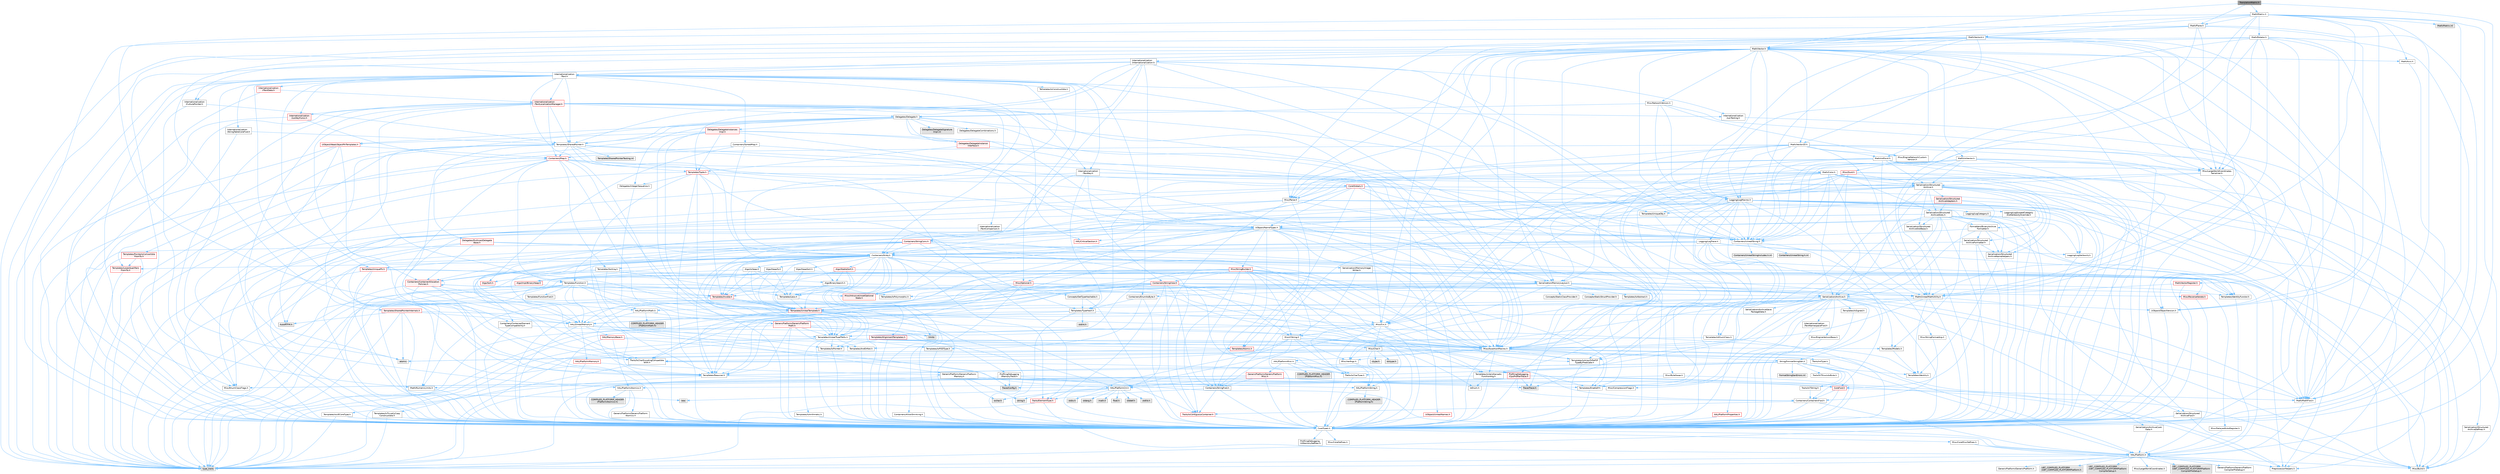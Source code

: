 digraph "TranslationMatrix.h"
{
 // INTERACTIVE_SVG=YES
 // LATEX_PDF_SIZE
  bgcolor="transparent";
  edge [fontname=Helvetica,fontsize=10,labelfontname=Helvetica,labelfontsize=10];
  node [fontname=Helvetica,fontsize=10,shape=box,height=0.2,width=0.4];
  Node1 [id="Node000001",label="TranslationMatrix.h",height=0.2,width=0.4,color="gray40", fillcolor="grey60", style="filled", fontcolor="black",tooltip=" "];
  Node1 -> Node2 [id="edge1_Node000001_Node000002",color="steelblue1",style="solid",tooltip=" "];
  Node2 [id="Node000002",label="CoreTypes.h",height=0.2,width=0.4,color="grey40", fillcolor="white", style="filled",URL="$dc/dec/CoreTypes_8h.html",tooltip=" "];
  Node2 -> Node3 [id="edge2_Node000002_Node000003",color="steelblue1",style="solid",tooltip=" "];
  Node3 [id="Node000003",label="HAL/Platform.h",height=0.2,width=0.4,color="grey40", fillcolor="white", style="filled",URL="$d9/dd0/Platform_8h.html",tooltip=" "];
  Node3 -> Node4 [id="edge3_Node000003_Node000004",color="steelblue1",style="solid",tooltip=" "];
  Node4 [id="Node000004",label="Misc/Build.h",height=0.2,width=0.4,color="grey40", fillcolor="white", style="filled",URL="$d3/dbb/Build_8h.html",tooltip=" "];
  Node3 -> Node5 [id="edge4_Node000003_Node000005",color="steelblue1",style="solid",tooltip=" "];
  Node5 [id="Node000005",label="Misc/LargeWorldCoordinates.h",height=0.2,width=0.4,color="grey40", fillcolor="white", style="filled",URL="$d2/dcb/LargeWorldCoordinates_8h.html",tooltip=" "];
  Node3 -> Node6 [id="edge5_Node000003_Node000006",color="steelblue1",style="solid",tooltip=" "];
  Node6 [id="Node000006",label="type_traits",height=0.2,width=0.4,color="grey60", fillcolor="#E0E0E0", style="filled",tooltip=" "];
  Node3 -> Node7 [id="edge6_Node000003_Node000007",color="steelblue1",style="solid",tooltip=" "];
  Node7 [id="Node000007",label="PreprocessorHelpers.h",height=0.2,width=0.4,color="grey40", fillcolor="white", style="filled",URL="$db/ddb/PreprocessorHelpers_8h.html",tooltip=" "];
  Node3 -> Node8 [id="edge7_Node000003_Node000008",color="steelblue1",style="solid",tooltip=" "];
  Node8 [id="Node000008",label="UBT_COMPILED_PLATFORM\l/UBT_COMPILED_PLATFORMPlatform\lCompilerPreSetup.h",height=0.2,width=0.4,color="grey60", fillcolor="#E0E0E0", style="filled",tooltip=" "];
  Node3 -> Node9 [id="edge8_Node000003_Node000009",color="steelblue1",style="solid",tooltip=" "];
  Node9 [id="Node000009",label="GenericPlatform/GenericPlatform\lCompilerPreSetup.h",height=0.2,width=0.4,color="grey40", fillcolor="white", style="filled",URL="$d9/dc8/GenericPlatformCompilerPreSetup_8h.html",tooltip=" "];
  Node3 -> Node10 [id="edge9_Node000003_Node000010",color="steelblue1",style="solid",tooltip=" "];
  Node10 [id="Node000010",label="GenericPlatform/GenericPlatform.h",height=0.2,width=0.4,color="grey40", fillcolor="white", style="filled",URL="$d6/d84/GenericPlatform_8h.html",tooltip=" "];
  Node3 -> Node11 [id="edge10_Node000003_Node000011",color="steelblue1",style="solid",tooltip=" "];
  Node11 [id="Node000011",label="UBT_COMPILED_PLATFORM\l/UBT_COMPILED_PLATFORMPlatform.h",height=0.2,width=0.4,color="grey60", fillcolor="#E0E0E0", style="filled",tooltip=" "];
  Node3 -> Node12 [id="edge11_Node000003_Node000012",color="steelblue1",style="solid",tooltip=" "];
  Node12 [id="Node000012",label="UBT_COMPILED_PLATFORM\l/UBT_COMPILED_PLATFORMPlatform\lCompilerSetup.h",height=0.2,width=0.4,color="grey60", fillcolor="#E0E0E0", style="filled",tooltip=" "];
  Node2 -> Node13 [id="edge12_Node000002_Node000013",color="steelblue1",style="solid",tooltip=" "];
  Node13 [id="Node000013",label="ProfilingDebugging\l/UMemoryDefines.h",height=0.2,width=0.4,color="grey40", fillcolor="white", style="filled",URL="$d2/da2/UMemoryDefines_8h.html",tooltip=" "];
  Node2 -> Node14 [id="edge13_Node000002_Node000014",color="steelblue1",style="solid",tooltip=" "];
  Node14 [id="Node000014",label="Misc/CoreMiscDefines.h",height=0.2,width=0.4,color="grey40", fillcolor="white", style="filled",URL="$da/d38/CoreMiscDefines_8h.html",tooltip=" "];
  Node14 -> Node3 [id="edge14_Node000014_Node000003",color="steelblue1",style="solid",tooltip=" "];
  Node14 -> Node7 [id="edge15_Node000014_Node000007",color="steelblue1",style="solid",tooltip=" "];
  Node2 -> Node15 [id="edge16_Node000002_Node000015",color="steelblue1",style="solid",tooltip=" "];
  Node15 [id="Node000015",label="Misc/CoreDefines.h",height=0.2,width=0.4,color="grey40", fillcolor="white", style="filled",URL="$d3/dd2/CoreDefines_8h.html",tooltip=" "];
  Node1 -> Node16 [id="edge17_Node000001_Node000016",color="steelblue1",style="solid",tooltip=" "];
  Node16 [id="Node000016",label="Math/Vector.h",height=0.2,width=0.4,color="grey40", fillcolor="white", style="filled",URL="$d6/dbe/Vector_8h.html",tooltip=" "];
  Node16 -> Node2 [id="edge18_Node000016_Node000002",color="steelblue1",style="solid",tooltip=" "];
  Node16 -> Node17 [id="edge19_Node000016_Node000017",color="steelblue1",style="solid",tooltip=" "];
  Node17 [id="Node000017",label="Misc/AssertionMacros.h",height=0.2,width=0.4,color="grey40", fillcolor="white", style="filled",URL="$d0/dfa/AssertionMacros_8h.html",tooltip=" "];
  Node17 -> Node2 [id="edge20_Node000017_Node000002",color="steelblue1",style="solid",tooltip=" "];
  Node17 -> Node3 [id="edge21_Node000017_Node000003",color="steelblue1",style="solid",tooltip=" "];
  Node17 -> Node18 [id="edge22_Node000017_Node000018",color="steelblue1",style="solid",tooltip=" "];
  Node18 [id="Node000018",label="HAL/PlatformMisc.h",height=0.2,width=0.4,color="grey40", fillcolor="white", style="filled",URL="$d0/df5/PlatformMisc_8h.html",tooltip=" "];
  Node18 -> Node2 [id="edge23_Node000018_Node000002",color="steelblue1",style="solid",tooltip=" "];
  Node18 -> Node19 [id="edge24_Node000018_Node000019",color="steelblue1",style="solid",tooltip=" "];
  Node19 [id="Node000019",label="GenericPlatform/GenericPlatform\lMisc.h",height=0.2,width=0.4,color="red", fillcolor="#FFF0F0", style="filled",URL="$db/d9a/GenericPlatformMisc_8h.html",tooltip=" "];
  Node19 -> Node20 [id="edge25_Node000019_Node000020",color="steelblue1",style="solid",tooltip=" "];
  Node20 [id="Node000020",label="Containers/StringFwd.h",height=0.2,width=0.4,color="grey40", fillcolor="white", style="filled",URL="$df/d37/StringFwd_8h.html",tooltip=" "];
  Node20 -> Node2 [id="edge26_Node000020_Node000002",color="steelblue1",style="solid",tooltip=" "];
  Node20 -> Node21 [id="edge27_Node000020_Node000021",color="steelblue1",style="solid",tooltip=" "];
  Node21 [id="Node000021",label="Traits/ElementType.h",height=0.2,width=0.4,color="red", fillcolor="#FFF0F0", style="filled",URL="$d5/d4f/ElementType_8h.html",tooltip=" "];
  Node21 -> Node3 [id="edge28_Node000021_Node000003",color="steelblue1",style="solid",tooltip=" "];
  Node21 -> Node6 [id="edge29_Node000021_Node000006",color="steelblue1",style="solid",tooltip=" "];
  Node20 -> Node23 [id="edge30_Node000020_Node000023",color="steelblue1",style="solid",tooltip=" "];
  Node23 [id="Node000023",label="Traits/IsContiguousContainer.h",height=0.2,width=0.4,color="red", fillcolor="#FFF0F0", style="filled",URL="$d5/d3c/IsContiguousContainer_8h.html",tooltip=" "];
  Node23 -> Node2 [id="edge31_Node000023_Node000002",color="steelblue1",style="solid",tooltip=" "];
  Node19 -> Node25 [id="edge32_Node000019_Node000025",color="steelblue1",style="solid",tooltip=" "];
  Node25 [id="Node000025",label="CoreFwd.h",height=0.2,width=0.4,color="red", fillcolor="#FFF0F0", style="filled",URL="$d1/d1e/CoreFwd_8h.html",tooltip=" "];
  Node25 -> Node2 [id="edge33_Node000025_Node000002",color="steelblue1",style="solid",tooltip=" "];
  Node25 -> Node26 [id="edge34_Node000025_Node000026",color="steelblue1",style="solid",tooltip=" "];
  Node26 [id="Node000026",label="Containers/ContainersFwd.h",height=0.2,width=0.4,color="grey40", fillcolor="white", style="filled",URL="$d4/d0a/ContainersFwd_8h.html",tooltip=" "];
  Node26 -> Node3 [id="edge35_Node000026_Node000003",color="steelblue1",style="solid",tooltip=" "];
  Node26 -> Node2 [id="edge36_Node000026_Node000002",color="steelblue1",style="solid",tooltip=" "];
  Node26 -> Node23 [id="edge37_Node000026_Node000023",color="steelblue1",style="solid",tooltip=" "];
  Node25 -> Node27 [id="edge38_Node000025_Node000027",color="steelblue1",style="solid",tooltip=" "];
  Node27 [id="Node000027",label="Math/MathFwd.h",height=0.2,width=0.4,color="grey40", fillcolor="white", style="filled",URL="$d2/d10/MathFwd_8h.html",tooltip=" "];
  Node27 -> Node3 [id="edge39_Node000027_Node000003",color="steelblue1",style="solid",tooltip=" "];
  Node19 -> Node2 [id="edge40_Node000019_Node000002",color="steelblue1",style="solid",tooltip=" "];
  Node19 -> Node30 [id="edge41_Node000019_Node000030",color="steelblue1",style="solid",tooltip=" "];
  Node30 [id="Node000030",label="HAL/PlatformCrt.h",height=0.2,width=0.4,color="grey40", fillcolor="white", style="filled",URL="$d8/d75/PlatformCrt_8h.html",tooltip=" "];
  Node30 -> Node31 [id="edge42_Node000030_Node000031",color="steelblue1",style="solid",tooltip=" "];
  Node31 [id="Node000031",label="new",height=0.2,width=0.4,color="grey60", fillcolor="#E0E0E0", style="filled",tooltip=" "];
  Node30 -> Node32 [id="edge43_Node000030_Node000032",color="steelblue1",style="solid",tooltip=" "];
  Node32 [id="Node000032",label="wchar.h",height=0.2,width=0.4,color="grey60", fillcolor="#E0E0E0", style="filled",tooltip=" "];
  Node30 -> Node33 [id="edge44_Node000030_Node000033",color="steelblue1",style="solid",tooltip=" "];
  Node33 [id="Node000033",label="stddef.h",height=0.2,width=0.4,color="grey60", fillcolor="#E0E0E0", style="filled",tooltip=" "];
  Node30 -> Node34 [id="edge45_Node000030_Node000034",color="steelblue1",style="solid",tooltip=" "];
  Node34 [id="Node000034",label="stdlib.h",height=0.2,width=0.4,color="grey60", fillcolor="#E0E0E0", style="filled",tooltip=" "];
  Node30 -> Node35 [id="edge46_Node000030_Node000035",color="steelblue1",style="solid",tooltip=" "];
  Node35 [id="Node000035",label="stdio.h",height=0.2,width=0.4,color="grey60", fillcolor="#E0E0E0", style="filled",tooltip=" "];
  Node30 -> Node36 [id="edge47_Node000030_Node000036",color="steelblue1",style="solid",tooltip=" "];
  Node36 [id="Node000036",label="stdarg.h",height=0.2,width=0.4,color="grey60", fillcolor="#E0E0E0", style="filled",tooltip=" "];
  Node30 -> Node37 [id="edge48_Node000030_Node000037",color="steelblue1",style="solid",tooltip=" "];
  Node37 [id="Node000037",label="math.h",height=0.2,width=0.4,color="grey60", fillcolor="#E0E0E0", style="filled",tooltip=" "];
  Node30 -> Node38 [id="edge49_Node000030_Node000038",color="steelblue1",style="solid",tooltip=" "];
  Node38 [id="Node000038",label="float.h",height=0.2,width=0.4,color="grey60", fillcolor="#E0E0E0", style="filled",tooltip=" "];
  Node30 -> Node39 [id="edge50_Node000030_Node000039",color="steelblue1",style="solid",tooltip=" "];
  Node39 [id="Node000039",label="string.h",height=0.2,width=0.4,color="grey60", fillcolor="#E0E0E0", style="filled",tooltip=" "];
  Node19 -> Node40 [id="edge51_Node000019_Node000040",color="steelblue1",style="solid",tooltip=" "];
  Node40 [id="Node000040",label="Math/NumericLimits.h",height=0.2,width=0.4,color="grey40", fillcolor="white", style="filled",URL="$df/d1b/NumericLimits_8h.html",tooltip=" "];
  Node40 -> Node2 [id="edge52_Node000040_Node000002",color="steelblue1",style="solid",tooltip=" "];
  Node19 -> Node41 [id="edge53_Node000019_Node000041",color="steelblue1",style="solid",tooltip=" "];
  Node41 [id="Node000041",label="Misc/CompressionFlags.h",height=0.2,width=0.4,color="grey40", fillcolor="white", style="filled",URL="$d9/d76/CompressionFlags_8h.html",tooltip=" "];
  Node19 -> Node42 [id="edge54_Node000019_Node000042",color="steelblue1",style="solid",tooltip=" "];
  Node42 [id="Node000042",label="Misc/EnumClassFlags.h",height=0.2,width=0.4,color="grey40", fillcolor="white", style="filled",URL="$d8/de7/EnumClassFlags_8h.html",tooltip=" "];
  Node18 -> Node45 [id="edge55_Node000018_Node000045",color="steelblue1",style="solid",tooltip=" "];
  Node45 [id="Node000045",label="COMPILED_PLATFORM_HEADER\l(PlatformMisc.h)",height=0.2,width=0.4,color="grey60", fillcolor="#E0E0E0", style="filled",tooltip=" "];
  Node18 -> Node46 [id="edge56_Node000018_Node000046",color="steelblue1",style="solid",tooltip=" "];
  Node46 [id="Node000046",label="ProfilingDebugging\l/CpuProfilerTrace.h",height=0.2,width=0.4,color="red", fillcolor="#FFF0F0", style="filled",URL="$da/dcb/CpuProfilerTrace_8h.html",tooltip=" "];
  Node46 -> Node2 [id="edge57_Node000046_Node000002",color="steelblue1",style="solid",tooltip=" "];
  Node46 -> Node26 [id="edge58_Node000046_Node000026",color="steelblue1",style="solid",tooltip=" "];
  Node46 -> Node47 [id="edge59_Node000046_Node000047",color="steelblue1",style="solid",tooltip=" "];
  Node47 [id="Node000047",label="HAL/PlatformAtomics.h",height=0.2,width=0.4,color="grey40", fillcolor="white", style="filled",URL="$d3/d36/PlatformAtomics_8h.html",tooltip=" "];
  Node47 -> Node2 [id="edge60_Node000047_Node000002",color="steelblue1",style="solid",tooltip=" "];
  Node47 -> Node48 [id="edge61_Node000047_Node000048",color="steelblue1",style="solid",tooltip=" "];
  Node48 [id="Node000048",label="GenericPlatform/GenericPlatform\lAtomics.h",height=0.2,width=0.4,color="grey40", fillcolor="white", style="filled",URL="$da/d72/GenericPlatformAtomics_8h.html",tooltip=" "];
  Node48 -> Node2 [id="edge62_Node000048_Node000002",color="steelblue1",style="solid",tooltip=" "];
  Node47 -> Node49 [id="edge63_Node000047_Node000049",color="steelblue1",style="solid",tooltip=" "];
  Node49 [id="Node000049",label="COMPILED_PLATFORM_HEADER\l(PlatformAtomics.h)",height=0.2,width=0.4,color="grey60", fillcolor="#E0E0E0", style="filled",tooltip=" "];
  Node46 -> Node7 [id="edge64_Node000046_Node000007",color="steelblue1",style="solid",tooltip=" "];
  Node46 -> Node4 [id="edge65_Node000046_Node000004",color="steelblue1",style="solid",tooltip=" "];
  Node46 -> Node50 [id="edge66_Node000046_Node000050",color="steelblue1",style="solid",tooltip=" "];
  Node50 [id="Node000050",label="Trace/Config.h",height=0.2,width=0.4,color="grey60", fillcolor="#E0E0E0", style="filled",tooltip=" "];
  Node46 -> Node53 [id="edge67_Node000046_Node000053",color="steelblue1",style="solid",tooltip=" "];
  Node53 [id="Node000053",label="Trace/Trace.h",height=0.2,width=0.4,color="grey60", fillcolor="#E0E0E0", style="filled",tooltip=" "];
  Node17 -> Node7 [id="edge68_Node000017_Node000007",color="steelblue1",style="solid",tooltip=" "];
  Node17 -> Node54 [id="edge69_Node000017_Node000054",color="steelblue1",style="solid",tooltip=" "];
  Node54 [id="Node000054",label="Templates/EnableIf.h",height=0.2,width=0.4,color="grey40", fillcolor="white", style="filled",URL="$d7/d60/EnableIf_8h.html",tooltip=" "];
  Node54 -> Node2 [id="edge70_Node000054_Node000002",color="steelblue1",style="solid",tooltip=" "];
  Node17 -> Node55 [id="edge71_Node000017_Node000055",color="steelblue1",style="solid",tooltip=" "];
  Node55 [id="Node000055",label="Templates/IsArrayOrRefOf\lTypeByPredicate.h",height=0.2,width=0.4,color="grey40", fillcolor="white", style="filled",URL="$d6/da1/IsArrayOrRefOfTypeByPredicate_8h.html",tooltip=" "];
  Node55 -> Node2 [id="edge72_Node000055_Node000002",color="steelblue1",style="solid",tooltip=" "];
  Node17 -> Node56 [id="edge73_Node000017_Node000056",color="steelblue1",style="solid",tooltip=" "];
  Node56 [id="Node000056",label="Templates/IsValidVariadic\lFunctionArg.h",height=0.2,width=0.4,color="grey40", fillcolor="white", style="filled",URL="$d0/dc8/IsValidVariadicFunctionArg_8h.html",tooltip=" "];
  Node56 -> Node2 [id="edge74_Node000056_Node000002",color="steelblue1",style="solid",tooltip=" "];
  Node56 -> Node57 [id="edge75_Node000056_Node000057",color="steelblue1",style="solid",tooltip=" "];
  Node57 [id="Node000057",label="IsEnum.h",height=0.2,width=0.4,color="grey40", fillcolor="white", style="filled",URL="$d4/de5/IsEnum_8h.html",tooltip=" "];
  Node56 -> Node6 [id="edge76_Node000056_Node000006",color="steelblue1",style="solid",tooltip=" "];
  Node17 -> Node58 [id="edge77_Node000017_Node000058",color="steelblue1",style="solid",tooltip=" "];
  Node58 [id="Node000058",label="Traits/IsCharEncodingCompatible\lWith.h",height=0.2,width=0.4,color="grey40", fillcolor="white", style="filled",URL="$df/dd1/IsCharEncodingCompatibleWith_8h.html",tooltip=" "];
  Node58 -> Node6 [id="edge78_Node000058_Node000006",color="steelblue1",style="solid",tooltip=" "];
  Node58 -> Node59 [id="edge79_Node000058_Node000059",color="steelblue1",style="solid",tooltip=" "];
  Node59 [id="Node000059",label="Traits/IsCharType.h",height=0.2,width=0.4,color="grey40", fillcolor="white", style="filled",URL="$db/d51/IsCharType_8h.html",tooltip=" "];
  Node59 -> Node2 [id="edge80_Node000059_Node000002",color="steelblue1",style="solid",tooltip=" "];
  Node17 -> Node60 [id="edge81_Node000017_Node000060",color="steelblue1",style="solid",tooltip=" "];
  Node60 [id="Node000060",label="Misc/VarArgs.h",height=0.2,width=0.4,color="grey40", fillcolor="white", style="filled",URL="$d5/d6f/VarArgs_8h.html",tooltip=" "];
  Node60 -> Node2 [id="edge82_Node000060_Node000002",color="steelblue1",style="solid",tooltip=" "];
  Node17 -> Node61 [id="edge83_Node000017_Node000061",color="steelblue1",style="solid",tooltip=" "];
  Node61 [id="Node000061",label="String/FormatStringSan.h",height=0.2,width=0.4,color="grey40", fillcolor="white", style="filled",URL="$d3/d8b/FormatStringSan_8h.html",tooltip=" "];
  Node61 -> Node6 [id="edge84_Node000061_Node000006",color="steelblue1",style="solid",tooltip=" "];
  Node61 -> Node2 [id="edge85_Node000061_Node000002",color="steelblue1",style="solid",tooltip=" "];
  Node61 -> Node62 [id="edge86_Node000061_Node000062",color="steelblue1",style="solid",tooltip=" "];
  Node62 [id="Node000062",label="Templates/Requires.h",height=0.2,width=0.4,color="grey40", fillcolor="white", style="filled",URL="$dc/d96/Requires_8h.html",tooltip=" "];
  Node62 -> Node54 [id="edge87_Node000062_Node000054",color="steelblue1",style="solid",tooltip=" "];
  Node62 -> Node6 [id="edge88_Node000062_Node000006",color="steelblue1",style="solid",tooltip=" "];
  Node61 -> Node63 [id="edge89_Node000061_Node000063",color="steelblue1",style="solid",tooltip=" "];
  Node63 [id="Node000063",label="Templates/Identity.h",height=0.2,width=0.4,color="grey40", fillcolor="white", style="filled",URL="$d0/dd5/Identity_8h.html",tooltip=" "];
  Node61 -> Node56 [id="edge90_Node000061_Node000056",color="steelblue1",style="solid",tooltip=" "];
  Node61 -> Node59 [id="edge91_Node000061_Node000059",color="steelblue1",style="solid",tooltip=" "];
  Node61 -> Node64 [id="edge92_Node000061_Node000064",color="steelblue1",style="solid",tooltip=" "];
  Node64 [id="Node000064",label="Traits/IsTEnumAsByte.h",height=0.2,width=0.4,color="grey40", fillcolor="white", style="filled",URL="$d1/de6/IsTEnumAsByte_8h.html",tooltip=" "];
  Node61 -> Node65 [id="edge93_Node000061_Node000065",color="steelblue1",style="solid",tooltip=" "];
  Node65 [id="Node000065",label="Traits/IsTString.h",height=0.2,width=0.4,color="grey40", fillcolor="white", style="filled",URL="$d0/df8/IsTString_8h.html",tooltip=" "];
  Node65 -> Node26 [id="edge94_Node000065_Node000026",color="steelblue1",style="solid",tooltip=" "];
  Node61 -> Node26 [id="edge95_Node000061_Node000026",color="steelblue1",style="solid",tooltip=" "];
  Node61 -> Node66 [id="edge96_Node000061_Node000066",color="steelblue1",style="solid",tooltip=" "];
  Node66 [id="Node000066",label="FormatStringSanErrors.inl",height=0.2,width=0.4,color="grey60", fillcolor="#E0E0E0", style="filled",tooltip=" "];
  Node17 -> Node67 [id="edge97_Node000017_Node000067",color="steelblue1",style="solid",tooltip=" "];
  Node67 [id="Node000067",label="atomic",height=0.2,width=0.4,color="grey60", fillcolor="#E0E0E0", style="filled",tooltip=" "];
  Node16 -> Node27 [id="edge98_Node000016_Node000027",color="steelblue1",style="solid",tooltip=" "];
  Node16 -> Node40 [id="edge99_Node000016_Node000040",color="steelblue1",style="solid",tooltip=" "];
  Node16 -> Node68 [id="edge100_Node000016_Node000068",color="steelblue1",style="solid",tooltip=" "];
  Node68 [id="Node000068",label="Misc/Crc.h",height=0.2,width=0.4,color="grey40", fillcolor="white", style="filled",URL="$d4/dd2/Crc_8h.html",tooltip=" "];
  Node68 -> Node2 [id="edge101_Node000068_Node000002",color="steelblue1",style="solid",tooltip=" "];
  Node68 -> Node69 [id="edge102_Node000068_Node000069",color="steelblue1",style="solid",tooltip=" "];
  Node69 [id="Node000069",label="HAL/PlatformString.h",height=0.2,width=0.4,color="grey40", fillcolor="white", style="filled",URL="$db/db5/PlatformString_8h.html",tooltip=" "];
  Node69 -> Node2 [id="edge103_Node000069_Node000002",color="steelblue1",style="solid",tooltip=" "];
  Node69 -> Node70 [id="edge104_Node000069_Node000070",color="steelblue1",style="solid",tooltip=" "];
  Node70 [id="Node000070",label="COMPILED_PLATFORM_HEADER\l(PlatformString.h)",height=0.2,width=0.4,color="grey60", fillcolor="#E0E0E0", style="filled",tooltip=" "];
  Node68 -> Node17 [id="edge105_Node000068_Node000017",color="steelblue1",style="solid",tooltip=" "];
  Node68 -> Node71 [id="edge106_Node000068_Node000071",color="steelblue1",style="solid",tooltip=" "];
  Node71 [id="Node000071",label="Misc/CString.h",height=0.2,width=0.4,color="grey40", fillcolor="white", style="filled",URL="$d2/d49/CString_8h.html",tooltip=" "];
  Node71 -> Node2 [id="edge107_Node000071_Node000002",color="steelblue1",style="solid",tooltip=" "];
  Node71 -> Node30 [id="edge108_Node000071_Node000030",color="steelblue1",style="solid",tooltip=" "];
  Node71 -> Node69 [id="edge109_Node000071_Node000069",color="steelblue1",style="solid",tooltip=" "];
  Node71 -> Node17 [id="edge110_Node000071_Node000017",color="steelblue1",style="solid",tooltip=" "];
  Node71 -> Node72 [id="edge111_Node000071_Node000072",color="steelblue1",style="solid",tooltip=" "];
  Node72 [id="Node000072",label="Misc/Char.h",height=0.2,width=0.4,color="grey40", fillcolor="white", style="filled",URL="$d0/d58/Char_8h.html",tooltip=" "];
  Node72 -> Node2 [id="edge112_Node000072_Node000002",color="steelblue1",style="solid",tooltip=" "];
  Node72 -> Node73 [id="edge113_Node000072_Node000073",color="steelblue1",style="solid",tooltip=" "];
  Node73 [id="Node000073",label="Traits/IntType.h",height=0.2,width=0.4,color="grey40", fillcolor="white", style="filled",URL="$d7/deb/IntType_8h.html",tooltip=" "];
  Node73 -> Node3 [id="edge114_Node000073_Node000003",color="steelblue1",style="solid",tooltip=" "];
  Node72 -> Node74 [id="edge115_Node000072_Node000074",color="steelblue1",style="solid",tooltip=" "];
  Node74 [id="Node000074",label="ctype.h",height=0.2,width=0.4,color="grey60", fillcolor="#E0E0E0", style="filled",tooltip=" "];
  Node72 -> Node75 [id="edge116_Node000072_Node000075",color="steelblue1",style="solid",tooltip=" "];
  Node75 [id="Node000075",label="wctype.h",height=0.2,width=0.4,color="grey60", fillcolor="#E0E0E0", style="filled",tooltip=" "];
  Node72 -> Node6 [id="edge117_Node000072_Node000006",color="steelblue1",style="solid",tooltip=" "];
  Node71 -> Node60 [id="edge118_Node000071_Node000060",color="steelblue1",style="solid",tooltip=" "];
  Node71 -> Node55 [id="edge119_Node000071_Node000055",color="steelblue1",style="solid",tooltip=" "];
  Node71 -> Node56 [id="edge120_Node000071_Node000056",color="steelblue1",style="solid",tooltip=" "];
  Node71 -> Node58 [id="edge121_Node000071_Node000058",color="steelblue1",style="solid",tooltip=" "];
  Node68 -> Node72 [id="edge122_Node000068_Node000072",color="steelblue1",style="solid",tooltip=" "];
  Node68 -> Node76 [id="edge123_Node000068_Node000076",color="steelblue1",style="solid",tooltip=" "];
  Node76 [id="Node000076",label="Templates/UnrealTypeTraits.h",height=0.2,width=0.4,color="grey40", fillcolor="white", style="filled",URL="$d2/d2d/UnrealTypeTraits_8h.html",tooltip=" "];
  Node76 -> Node2 [id="edge124_Node000076_Node000002",color="steelblue1",style="solid",tooltip=" "];
  Node76 -> Node77 [id="edge125_Node000076_Node000077",color="steelblue1",style="solid",tooltip=" "];
  Node77 [id="Node000077",label="Templates/IsPointer.h",height=0.2,width=0.4,color="grey40", fillcolor="white", style="filled",URL="$d7/d05/IsPointer_8h.html",tooltip=" "];
  Node77 -> Node2 [id="edge126_Node000077_Node000002",color="steelblue1",style="solid",tooltip=" "];
  Node76 -> Node17 [id="edge127_Node000076_Node000017",color="steelblue1",style="solid",tooltip=" "];
  Node76 -> Node78 [id="edge128_Node000076_Node000078",color="steelblue1",style="solid",tooltip=" "];
  Node78 [id="Node000078",label="Templates/AndOrNot.h",height=0.2,width=0.4,color="grey40", fillcolor="white", style="filled",URL="$db/d0a/AndOrNot_8h.html",tooltip=" "];
  Node78 -> Node2 [id="edge129_Node000078_Node000002",color="steelblue1",style="solid",tooltip=" "];
  Node76 -> Node54 [id="edge130_Node000076_Node000054",color="steelblue1",style="solid",tooltip=" "];
  Node76 -> Node79 [id="edge131_Node000076_Node000079",color="steelblue1",style="solid",tooltip=" "];
  Node79 [id="Node000079",label="Templates/IsArithmetic.h",height=0.2,width=0.4,color="grey40", fillcolor="white", style="filled",URL="$d2/d5d/IsArithmetic_8h.html",tooltip=" "];
  Node79 -> Node2 [id="edge132_Node000079_Node000002",color="steelblue1",style="solid",tooltip=" "];
  Node76 -> Node57 [id="edge133_Node000076_Node000057",color="steelblue1",style="solid",tooltip=" "];
  Node76 -> Node80 [id="edge134_Node000076_Node000080",color="steelblue1",style="solid",tooltip=" "];
  Node80 [id="Node000080",label="Templates/Models.h",height=0.2,width=0.4,color="grey40", fillcolor="white", style="filled",URL="$d3/d0c/Models_8h.html",tooltip=" "];
  Node80 -> Node63 [id="edge135_Node000080_Node000063",color="steelblue1",style="solid",tooltip=" "];
  Node76 -> Node81 [id="edge136_Node000076_Node000081",color="steelblue1",style="solid",tooltip=" "];
  Node81 [id="Node000081",label="Templates/IsPODType.h",height=0.2,width=0.4,color="grey40", fillcolor="white", style="filled",URL="$d7/db1/IsPODType_8h.html",tooltip=" "];
  Node81 -> Node2 [id="edge137_Node000081_Node000002",color="steelblue1",style="solid",tooltip=" "];
  Node76 -> Node82 [id="edge138_Node000076_Node000082",color="steelblue1",style="solid",tooltip=" "];
  Node82 [id="Node000082",label="Templates/IsUECoreType.h",height=0.2,width=0.4,color="grey40", fillcolor="white", style="filled",URL="$d1/db8/IsUECoreType_8h.html",tooltip=" "];
  Node82 -> Node2 [id="edge139_Node000082_Node000002",color="steelblue1",style="solid",tooltip=" "];
  Node82 -> Node6 [id="edge140_Node000082_Node000006",color="steelblue1",style="solid",tooltip=" "];
  Node76 -> Node83 [id="edge141_Node000076_Node000083",color="steelblue1",style="solid",tooltip=" "];
  Node83 [id="Node000083",label="Templates/IsTriviallyCopy\lConstructible.h",height=0.2,width=0.4,color="grey40", fillcolor="white", style="filled",URL="$d3/d78/IsTriviallyCopyConstructible_8h.html",tooltip=" "];
  Node83 -> Node2 [id="edge142_Node000083_Node000002",color="steelblue1",style="solid",tooltip=" "];
  Node83 -> Node6 [id="edge143_Node000083_Node000006",color="steelblue1",style="solid",tooltip=" "];
  Node68 -> Node59 [id="edge144_Node000068_Node000059",color="steelblue1",style="solid",tooltip=" "];
  Node16 -> Node84 [id="edge145_Node000016_Node000084",color="steelblue1",style="solid",tooltip=" "];
  Node84 [id="Node000084",label="Math/UnrealMathUtility.h",height=0.2,width=0.4,color="grey40", fillcolor="white", style="filled",URL="$db/db8/UnrealMathUtility_8h.html",tooltip=" "];
  Node84 -> Node2 [id="edge146_Node000084_Node000002",color="steelblue1",style="solid",tooltip=" "];
  Node84 -> Node17 [id="edge147_Node000084_Node000017",color="steelblue1",style="solid",tooltip=" "];
  Node84 -> Node85 [id="edge148_Node000084_Node000085",color="steelblue1",style="solid",tooltip=" "];
  Node85 [id="Node000085",label="HAL/PlatformMath.h",height=0.2,width=0.4,color="grey40", fillcolor="white", style="filled",URL="$dc/d53/PlatformMath_8h.html",tooltip=" "];
  Node85 -> Node2 [id="edge149_Node000085_Node000002",color="steelblue1",style="solid",tooltip=" "];
  Node85 -> Node86 [id="edge150_Node000085_Node000086",color="steelblue1",style="solid",tooltip=" "];
  Node86 [id="Node000086",label="GenericPlatform/GenericPlatform\lMath.h",height=0.2,width=0.4,color="red", fillcolor="#FFF0F0", style="filled",URL="$d5/d79/GenericPlatformMath_8h.html",tooltip=" "];
  Node86 -> Node2 [id="edge151_Node000086_Node000002",color="steelblue1",style="solid",tooltip=" "];
  Node86 -> Node26 [id="edge152_Node000086_Node000026",color="steelblue1",style="solid",tooltip=" "];
  Node86 -> Node30 [id="edge153_Node000086_Node000030",color="steelblue1",style="solid",tooltip=" "];
  Node86 -> Node78 [id="edge154_Node000086_Node000078",color="steelblue1",style="solid",tooltip=" "];
  Node86 -> Node76 [id="edge155_Node000086_Node000076",color="steelblue1",style="solid",tooltip=" "];
  Node86 -> Node62 [id="edge156_Node000086_Node000062",color="steelblue1",style="solid",tooltip=" "];
  Node86 -> Node94 [id="edge157_Node000086_Node000094",color="steelblue1",style="solid",tooltip=" "];
  Node94 [id="Node000094",label="limits",height=0.2,width=0.4,color="grey60", fillcolor="#E0E0E0", style="filled",tooltip=" "];
  Node86 -> Node6 [id="edge158_Node000086_Node000006",color="steelblue1",style="solid",tooltip=" "];
  Node85 -> Node95 [id="edge159_Node000085_Node000095",color="steelblue1",style="solid",tooltip=" "];
  Node95 [id="Node000095",label="COMPILED_PLATFORM_HEADER\l(PlatformMath.h)",height=0.2,width=0.4,color="grey60", fillcolor="#E0E0E0", style="filled",tooltip=" "];
  Node84 -> Node27 [id="edge160_Node000084_Node000027",color="steelblue1",style="solid",tooltip=" "];
  Node84 -> Node63 [id="edge161_Node000084_Node000063",color="steelblue1",style="solid",tooltip=" "];
  Node84 -> Node62 [id="edge162_Node000084_Node000062",color="steelblue1",style="solid",tooltip=" "];
  Node16 -> Node96 [id="edge163_Node000016_Node000096",color="steelblue1",style="solid",tooltip=" "];
  Node96 [id="Node000096",label="Containers/UnrealString.h",height=0.2,width=0.4,color="grey40", fillcolor="white", style="filled",URL="$d5/dba/UnrealString_8h.html",tooltip=" "];
  Node96 -> Node97 [id="edge164_Node000096_Node000097",color="steelblue1",style="solid",tooltip=" "];
  Node97 [id="Node000097",label="Containers/UnrealStringIncludes.h.inl",height=0.2,width=0.4,color="grey60", fillcolor="#E0E0E0", style="filled",tooltip=" "];
  Node96 -> Node98 [id="edge165_Node000096_Node000098",color="steelblue1",style="solid",tooltip=" "];
  Node98 [id="Node000098",label="Containers/UnrealString.h.inl",height=0.2,width=0.4,color="grey60", fillcolor="#E0E0E0", style="filled",tooltip=" "];
  Node96 -> Node99 [id="edge166_Node000096_Node000099",color="steelblue1",style="solid",tooltip=" "];
  Node99 [id="Node000099",label="Misc/StringFormatArg.h",height=0.2,width=0.4,color="grey40", fillcolor="white", style="filled",URL="$d2/d16/StringFormatArg_8h.html",tooltip=" "];
  Node99 -> Node26 [id="edge167_Node000099_Node000026",color="steelblue1",style="solid",tooltip=" "];
  Node16 -> Node100 [id="edge168_Node000016_Node000100",color="steelblue1",style="solid",tooltip=" "];
  Node100 [id="Node000100",label="Misc/Parse.h",height=0.2,width=0.4,color="grey40", fillcolor="white", style="filled",URL="$dc/d71/Parse_8h.html",tooltip=" "];
  Node100 -> Node20 [id="edge169_Node000100_Node000020",color="steelblue1",style="solid",tooltip=" "];
  Node100 -> Node96 [id="edge170_Node000100_Node000096",color="steelblue1",style="solid",tooltip=" "];
  Node100 -> Node2 [id="edge171_Node000100_Node000002",color="steelblue1",style="solid",tooltip=" "];
  Node100 -> Node30 [id="edge172_Node000100_Node000030",color="steelblue1",style="solid",tooltip=" "];
  Node100 -> Node4 [id="edge173_Node000100_Node000004",color="steelblue1",style="solid",tooltip=" "];
  Node100 -> Node42 [id="edge174_Node000100_Node000042",color="steelblue1",style="solid",tooltip=" "];
  Node100 -> Node101 [id="edge175_Node000100_Node000101",color="steelblue1",style="solid",tooltip=" "];
  Node101 [id="Node000101",label="Templates/Function.h",height=0.2,width=0.4,color="grey40", fillcolor="white", style="filled",URL="$df/df5/Function_8h.html",tooltip=" "];
  Node101 -> Node2 [id="edge176_Node000101_Node000002",color="steelblue1",style="solid",tooltip=" "];
  Node101 -> Node17 [id="edge177_Node000101_Node000017",color="steelblue1",style="solid",tooltip=" "];
  Node101 -> Node102 [id="edge178_Node000101_Node000102",color="steelblue1",style="solid",tooltip=" "];
  Node102 [id="Node000102",label="Misc/IntrusiveUnsetOptional\lState.h",height=0.2,width=0.4,color="red", fillcolor="#FFF0F0", style="filled",URL="$d2/d0a/IntrusiveUnsetOptionalState_8h.html",tooltip=" "];
  Node101 -> Node104 [id="edge179_Node000101_Node000104",color="steelblue1",style="solid",tooltip=" "];
  Node104 [id="Node000104",label="HAL/UnrealMemory.h",height=0.2,width=0.4,color="grey40", fillcolor="white", style="filled",URL="$d9/d96/UnrealMemory_8h.html",tooltip=" "];
  Node104 -> Node2 [id="edge180_Node000104_Node000002",color="steelblue1",style="solid",tooltip=" "];
  Node104 -> Node105 [id="edge181_Node000104_Node000105",color="steelblue1",style="solid",tooltip=" "];
  Node105 [id="Node000105",label="GenericPlatform/GenericPlatform\lMemory.h",height=0.2,width=0.4,color="grey40", fillcolor="white", style="filled",URL="$dd/d22/GenericPlatformMemory_8h.html",tooltip=" "];
  Node105 -> Node25 [id="edge182_Node000105_Node000025",color="steelblue1",style="solid",tooltip=" "];
  Node105 -> Node2 [id="edge183_Node000105_Node000002",color="steelblue1",style="solid",tooltip=" "];
  Node105 -> Node69 [id="edge184_Node000105_Node000069",color="steelblue1",style="solid",tooltip=" "];
  Node105 -> Node39 [id="edge185_Node000105_Node000039",color="steelblue1",style="solid",tooltip=" "];
  Node105 -> Node32 [id="edge186_Node000105_Node000032",color="steelblue1",style="solid",tooltip=" "];
  Node104 -> Node106 [id="edge187_Node000104_Node000106",color="steelblue1",style="solid",tooltip=" "];
  Node106 [id="Node000106",label="HAL/MemoryBase.h",height=0.2,width=0.4,color="red", fillcolor="#FFF0F0", style="filled",URL="$d6/d9f/MemoryBase_8h.html",tooltip=" "];
  Node106 -> Node2 [id="edge188_Node000106_Node000002",color="steelblue1",style="solid",tooltip=" "];
  Node106 -> Node47 [id="edge189_Node000106_Node000047",color="steelblue1",style="solid",tooltip=" "];
  Node106 -> Node30 [id="edge190_Node000106_Node000030",color="steelblue1",style="solid",tooltip=" "];
  Node106 -> Node110 [id="edge191_Node000106_Node000110",color="steelblue1",style="solid",tooltip=" "];
  Node110 [id="Node000110",label="Templates/Atomic.h",height=0.2,width=0.4,color="red", fillcolor="#FFF0F0", style="filled",URL="$d3/d91/Atomic_8h.html",tooltip=" "];
  Node110 -> Node73 [id="edge192_Node000110_Node000073",color="steelblue1",style="solid",tooltip=" "];
  Node110 -> Node67 [id="edge193_Node000110_Node000067",color="steelblue1",style="solid",tooltip=" "];
  Node104 -> Node115 [id="edge194_Node000104_Node000115",color="steelblue1",style="solid",tooltip=" "];
  Node115 [id="Node000115",label="HAL/PlatformMemory.h",height=0.2,width=0.4,color="red", fillcolor="#FFF0F0", style="filled",URL="$de/d68/PlatformMemory_8h.html",tooltip=" "];
  Node115 -> Node2 [id="edge195_Node000115_Node000002",color="steelblue1",style="solid",tooltip=" "];
  Node115 -> Node105 [id="edge196_Node000115_Node000105",color="steelblue1",style="solid",tooltip=" "];
  Node104 -> Node117 [id="edge197_Node000104_Node000117",color="steelblue1",style="solid",tooltip=" "];
  Node117 [id="Node000117",label="ProfilingDebugging\l/MemoryTrace.h",height=0.2,width=0.4,color="grey40", fillcolor="white", style="filled",URL="$da/dd7/MemoryTrace_8h.html",tooltip=" "];
  Node117 -> Node3 [id="edge198_Node000117_Node000003",color="steelblue1",style="solid",tooltip=" "];
  Node117 -> Node42 [id="edge199_Node000117_Node000042",color="steelblue1",style="solid",tooltip=" "];
  Node117 -> Node50 [id="edge200_Node000117_Node000050",color="steelblue1",style="solid",tooltip=" "];
  Node117 -> Node53 [id="edge201_Node000117_Node000053",color="steelblue1",style="solid",tooltip=" "];
  Node104 -> Node77 [id="edge202_Node000104_Node000077",color="steelblue1",style="solid",tooltip=" "];
  Node101 -> Node118 [id="edge203_Node000101_Node000118",color="steelblue1",style="solid",tooltip=" "];
  Node118 [id="Node000118",label="Templates/FunctionFwd.h",height=0.2,width=0.4,color="grey40", fillcolor="white", style="filled",URL="$d6/d54/FunctionFwd_8h.html",tooltip=" "];
  Node101 -> Node76 [id="edge204_Node000101_Node000076",color="steelblue1",style="solid",tooltip=" "];
  Node101 -> Node119 [id="edge205_Node000101_Node000119",color="steelblue1",style="solid",tooltip=" "];
  Node119 [id="Node000119",label="Templates/Invoke.h",height=0.2,width=0.4,color="red", fillcolor="#FFF0F0", style="filled",URL="$d7/deb/Invoke_8h.html",tooltip=" "];
  Node119 -> Node2 [id="edge206_Node000119_Node000002",color="steelblue1",style="solid",tooltip=" "];
  Node119 -> Node121 [id="edge207_Node000119_Node000121",color="steelblue1",style="solid",tooltip=" "];
  Node121 [id="Node000121",label="Templates/UnrealTemplate.h",height=0.2,width=0.4,color="red", fillcolor="#FFF0F0", style="filled",URL="$d4/d24/UnrealTemplate_8h.html",tooltip=" "];
  Node121 -> Node2 [id="edge208_Node000121_Node000002",color="steelblue1",style="solid",tooltip=" "];
  Node121 -> Node77 [id="edge209_Node000121_Node000077",color="steelblue1",style="solid",tooltip=" "];
  Node121 -> Node104 [id="edge210_Node000121_Node000104",color="steelblue1",style="solid",tooltip=" "];
  Node121 -> Node76 [id="edge211_Node000121_Node000076",color="steelblue1",style="solid",tooltip=" "];
  Node121 -> Node62 [id="edge212_Node000121_Node000062",color="steelblue1",style="solid",tooltip=" "];
  Node121 -> Node63 [id="edge213_Node000121_Node000063",color="steelblue1",style="solid",tooltip=" "];
  Node121 -> Node23 [id="edge214_Node000121_Node000023",color="steelblue1",style="solid",tooltip=" "];
  Node121 -> Node6 [id="edge215_Node000121_Node000006",color="steelblue1",style="solid",tooltip=" "];
  Node119 -> Node6 [id="edge216_Node000119_Node000006",color="steelblue1",style="solid",tooltip=" "];
  Node101 -> Node121 [id="edge217_Node000101_Node000121",color="steelblue1",style="solid",tooltip=" "];
  Node101 -> Node62 [id="edge218_Node000101_Node000062",color="steelblue1",style="solid",tooltip=" "];
  Node101 -> Node84 [id="edge219_Node000101_Node000084",color="steelblue1",style="solid",tooltip=" "];
  Node101 -> Node31 [id="edge220_Node000101_Node000031",color="steelblue1",style="solid",tooltip=" "];
  Node101 -> Node6 [id="edge221_Node000101_Node000006",color="steelblue1",style="solid",tooltip=" "];
  Node16 -> Node125 [id="edge222_Node000016_Node000125",color="steelblue1",style="solid",tooltip=" "];
  Node125 [id="Node000125",label="Misc/LargeWorldCoordinates\lSerializer.h",height=0.2,width=0.4,color="grey40", fillcolor="white", style="filled",URL="$d7/df9/LargeWorldCoordinatesSerializer_8h.html",tooltip=" "];
  Node125 -> Node126 [id="edge223_Node000125_Node000126",color="steelblue1",style="solid",tooltip=" "];
  Node126 [id="Node000126",label="UObject/NameTypes.h",height=0.2,width=0.4,color="grey40", fillcolor="white", style="filled",URL="$d6/d35/NameTypes_8h.html",tooltip=" "];
  Node126 -> Node2 [id="edge224_Node000126_Node000002",color="steelblue1",style="solid",tooltip=" "];
  Node126 -> Node17 [id="edge225_Node000126_Node000017",color="steelblue1",style="solid",tooltip=" "];
  Node126 -> Node104 [id="edge226_Node000126_Node000104",color="steelblue1",style="solid",tooltip=" "];
  Node126 -> Node76 [id="edge227_Node000126_Node000076",color="steelblue1",style="solid",tooltip=" "];
  Node126 -> Node121 [id="edge228_Node000126_Node000121",color="steelblue1",style="solid",tooltip=" "];
  Node126 -> Node96 [id="edge229_Node000126_Node000096",color="steelblue1",style="solid",tooltip=" "];
  Node126 -> Node127 [id="edge230_Node000126_Node000127",color="steelblue1",style="solid",tooltip=" "];
  Node127 [id="Node000127",label="HAL/CriticalSection.h",height=0.2,width=0.4,color="red", fillcolor="#FFF0F0", style="filled",URL="$d6/d90/CriticalSection_8h.html",tooltip=" "];
  Node126 -> Node130 [id="edge231_Node000126_Node000130",color="steelblue1",style="solid",tooltip=" "];
  Node130 [id="Node000130",label="Containers/StringConv.h",height=0.2,width=0.4,color="red", fillcolor="#FFF0F0", style="filled",URL="$d3/ddf/StringConv_8h.html",tooltip=" "];
  Node130 -> Node2 [id="edge232_Node000130_Node000002",color="steelblue1",style="solid",tooltip=" "];
  Node130 -> Node17 [id="edge233_Node000130_Node000017",color="steelblue1",style="solid",tooltip=" "];
  Node130 -> Node131 [id="edge234_Node000130_Node000131",color="steelblue1",style="solid",tooltip=" "];
  Node131 [id="Node000131",label="Containers/ContainerAllocation\lPolicies.h",height=0.2,width=0.4,color="red", fillcolor="#FFF0F0", style="filled",URL="$d7/dff/ContainerAllocationPolicies_8h.html",tooltip=" "];
  Node131 -> Node2 [id="edge235_Node000131_Node000002",color="steelblue1",style="solid",tooltip=" "];
  Node131 -> Node131 [id="edge236_Node000131_Node000131",color="steelblue1",style="solid",tooltip=" "];
  Node131 -> Node85 [id="edge237_Node000131_Node000085",color="steelblue1",style="solid",tooltip=" "];
  Node131 -> Node104 [id="edge238_Node000131_Node000104",color="steelblue1",style="solid",tooltip=" "];
  Node131 -> Node40 [id="edge239_Node000131_Node000040",color="steelblue1",style="solid",tooltip=" "];
  Node131 -> Node17 [id="edge240_Node000131_Node000017",color="steelblue1",style="solid",tooltip=" "];
  Node131 -> Node133 [id="edge241_Node000131_Node000133",color="steelblue1",style="solid",tooltip=" "];
  Node133 [id="Node000133",label="Templates/IsPolymorphic.h",height=0.2,width=0.4,color="grey40", fillcolor="white", style="filled",URL="$dc/d20/IsPolymorphic_8h.html",tooltip=" "];
  Node131 -> Node6 [id="edge242_Node000131_Node000006",color="steelblue1",style="solid",tooltip=" "];
  Node130 -> Node135 [id="edge243_Node000130_Node000135",color="steelblue1",style="solid",tooltip=" "];
  Node135 [id="Node000135",label="Containers/Array.h",height=0.2,width=0.4,color="grey40", fillcolor="white", style="filled",URL="$df/dd0/Array_8h.html",tooltip=" "];
  Node135 -> Node2 [id="edge244_Node000135_Node000002",color="steelblue1",style="solid",tooltip=" "];
  Node135 -> Node17 [id="edge245_Node000135_Node000017",color="steelblue1",style="solid",tooltip=" "];
  Node135 -> Node102 [id="edge246_Node000135_Node000102",color="steelblue1",style="solid",tooltip=" "];
  Node135 -> Node136 [id="edge247_Node000135_Node000136",color="steelblue1",style="solid",tooltip=" "];
  Node136 [id="Node000136",label="Misc/ReverseIterate.h",height=0.2,width=0.4,color="red", fillcolor="#FFF0F0", style="filled",URL="$db/de3/ReverseIterate_8h.html",tooltip=" "];
  Node136 -> Node3 [id="edge248_Node000136_Node000003",color="steelblue1",style="solid",tooltip=" "];
  Node135 -> Node104 [id="edge249_Node000135_Node000104",color="steelblue1",style="solid",tooltip=" "];
  Node135 -> Node76 [id="edge250_Node000135_Node000076",color="steelblue1",style="solid",tooltip=" "];
  Node135 -> Node121 [id="edge251_Node000135_Node000121",color="steelblue1",style="solid",tooltip=" "];
  Node135 -> Node138 [id="edge252_Node000135_Node000138",color="steelblue1",style="solid",tooltip=" "];
  Node138 [id="Node000138",label="Containers/AllowShrinking.h",height=0.2,width=0.4,color="grey40", fillcolor="white", style="filled",URL="$d7/d1a/AllowShrinking_8h.html",tooltip=" "];
  Node138 -> Node2 [id="edge253_Node000138_Node000002",color="steelblue1",style="solid",tooltip=" "];
  Node135 -> Node131 [id="edge254_Node000135_Node000131",color="steelblue1",style="solid",tooltip=" "];
  Node135 -> Node139 [id="edge255_Node000135_Node000139",color="steelblue1",style="solid",tooltip=" "];
  Node139 [id="Node000139",label="Containers/ContainerElement\lTypeCompatibility.h",height=0.2,width=0.4,color="grey40", fillcolor="white", style="filled",URL="$df/ddf/ContainerElementTypeCompatibility_8h.html",tooltip=" "];
  Node139 -> Node2 [id="edge256_Node000139_Node000002",color="steelblue1",style="solid",tooltip=" "];
  Node139 -> Node76 [id="edge257_Node000139_Node000076",color="steelblue1",style="solid",tooltip=" "];
  Node135 -> Node140 [id="edge258_Node000135_Node000140",color="steelblue1",style="solid",tooltip=" "];
  Node140 [id="Node000140",label="Serialization/Archive.h",height=0.2,width=0.4,color="grey40", fillcolor="white", style="filled",URL="$d7/d3b/Archive_8h.html",tooltip=" "];
  Node140 -> Node25 [id="edge259_Node000140_Node000025",color="steelblue1",style="solid",tooltip=" "];
  Node140 -> Node2 [id="edge260_Node000140_Node000002",color="steelblue1",style="solid",tooltip=" "];
  Node140 -> Node141 [id="edge261_Node000140_Node000141",color="steelblue1",style="solid",tooltip=" "];
  Node141 [id="Node000141",label="HAL/PlatformProperties.h",height=0.2,width=0.4,color="red", fillcolor="#FFF0F0", style="filled",URL="$d9/db0/PlatformProperties_8h.html",tooltip=" "];
  Node141 -> Node2 [id="edge262_Node000141_Node000002",color="steelblue1",style="solid",tooltip=" "];
  Node140 -> Node144 [id="edge263_Node000140_Node000144",color="steelblue1",style="solid",tooltip=" "];
  Node144 [id="Node000144",label="Internationalization\l/TextNamespaceFwd.h",height=0.2,width=0.4,color="grey40", fillcolor="white", style="filled",URL="$d8/d97/TextNamespaceFwd_8h.html",tooltip=" "];
  Node144 -> Node2 [id="edge264_Node000144_Node000002",color="steelblue1",style="solid",tooltip=" "];
  Node140 -> Node27 [id="edge265_Node000140_Node000027",color="steelblue1",style="solid",tooltip=" "];
  Node140 -> Node17 [id="edge266_Node000140_Node000017",color="steelblue1",style="solid",tooltip=" "];
  Node140 -> Node4 [id="edge267_Node000140_Node000004",color="steelblue1",style="solid",tooltip=" "];
  Node140 -> Node41 [id="edge268_Node000140_Node000041",color="steelblue1",style="solid",tooltip=" "];
  Node140 -> Node145 [id="edge269_Node000140_Node000145",color="steelblue1",style="solid",tooltip=" "];
  Node145 [id="Node000145",label="Misc/EngineVersionBase.h",height=0.2,width=0.4,color="grey40", fillcolor="white", style="filled",URL="$d5/d2b/EngineVersionBase_8h.html",tooltip=" "];
  Node145 -> Node2 [id="edge270_Node000145_Node000002",color="steelblue1",style="solid",tooltip=" "];
  Node140 -> Node60 [id="edge271_Node000140_Node000060",color="steelblue1",style="solid",tooltip=" "];
  Node140 -> Node146 [id="edge272_Node000140_Node000146",color="steelblue1",style="solid",tooltip=" "];
  Node146 [id="Node000146",label="Serialization/ArchiveCook\lData.h",height=0.2,width=0.4,color="grey40", fillcolor="white", style="filled",URL="$dc/db6/ArchiveCookData_8h.html",tooltip=" "];
  Node146 -> Node3 [id="edge273_Node000146_Node000003",color="steelblue1",style="solid",tooltip=" "];
  Node140 -> Node147 [id="edge274_Node000140_Node000147",color="steelblue1",style="solid",tooltip=" "];
  Node147 [id="Node000147",label="Serialization/ArchiveSave\lPackageData.h",height=0.2,width=0.4,color="grey40", fillcolor="white", style="filled",URL="$d1/d37/ArchiveSavePackageData_8h.html",tooltip=" "];
  Node140 -> Node54 [id="edge275_Node000140_Node000054",color="steelblue1",style="solid",tooltip=" "];
  Node140 -> Node55 [id="edge276_Node000140_Node000055",color="steelblue1",style="solid",tooltip=" "];
  Node140 -> Node148 [id="edge277_Node000140_Node000148",color="steelblue1",style="solid",tooltip=" "];
  Node148 [id="Node000148",label="Templates/IsEnumClass.h",height=0.2,width=0.4,color="grey40", fillcolor="white", style="filled",URL="$d7/d15/IsEnumClass_8h.html",tooltip=" "];
  Node148 -> Node2 [id="edge278_Node000148_Node000002",color="steelblue1",style="solid",tooltip=" "];
  Node148 -> Node78 [id="edge279_Node000148_Node000078",color="steelblue1",style="solid",tooltip=" "];
  Node140 -> Node91 [id="edge280_Node000140_Node000091",color="steelblue1",style="solid",tooltip=" "];
  Node91 [id="Node000091",label="Templates/IsSigned.h",height=0.2,width=0.4,color="grey40", fillcolor="white", style="filled",URL="$d8/dd8/IsSigned_8h.html",tooltip=" "];
  Node91 -> Node2 [id="edge281_Node000091_Node000002",color="steelblue1",style="solid",tooltip=" "];
  Node140 -> Node56 [id="edge282_Node000140_Node000056",color="steelblue1",style="solid",tooltip=" "];
  Node140 -> Node121 [id="edge283_Node000140_Node000121",color="steelblue1",style="solid",tooltip=" "];
  Node140 -> Node58 [id="edge284_Node000140_Node000058",color="steelblue1",style="solid",tooltip=" "];
  Node140 -> Node149 [id="edge285_Node000140_Node000149",color="steelblue1",style="solid",tooltip=" "];
  Node149 [id="Node000149",label="UObject/ObjectVersion.h",height=0.2,width=0.4,color="grey40", fillcolor="white", style="filled",URL="$da/d63/ObjectVersion_8h.html",tooltip=" "];
  Node149 -> Node2 [id="edge286_Node000149_Node000002",color="steelblue1",style="solid",tooltip=" "];
  Node135 -> Node150 [id="edge287_Node000135_Node000150",color="steelblue1",style="solid",tooltip=" "];
  Node150 [id="Node000150",label="Serialization/MemoryImage\lWriter.h",height=0.2,width=0.4,color="grey40", fillcolor="white", style="filled",URL="$d0/d08/MemoryImageWriter_8h.html",tooltip=" "];
  Node150 -> Node2 [id="edge288_Node000150_Node000002",color="steelblue1",style="solid",tooltip=" "];
  Node150 -> Node151 [id="edge289_Node000150_Node000151",color="steelblue1",style="solid",tooltip=" "];
  Node151 [id="Node000151",label="Serialization/MemoryLayout.h",height=0.2,width=0.4,color="grey40", fillcolor="white", style="filled",URL="$d7/d66/MemoryLayout_8h.html",tooltip=" "];
  Node151 -> Node152 [id="edge290_Node000151_Node000152",color="steelblue1",style="solid",tooltip=" "];
  Node152 [id="Node000152",label="Concepts/StaticClassProvider.h",height=0.2,width=0.4,color="grey40", fillcolor="white", style="filled",URL="$dd/d83/StaticClassProvider_8h.html",tooltip=" "];
  Node151 -> Node153 [id="edge291_Node000151_Node000153",color="steelblue1",style="solid",tooltip=" "];
  Node153 [id="Node000153",label="Concepts/StaticStructProvider.h",height=0.2,width=0.4,color="grey40", fillcolor="white", style="filled",URL="$d5/d77/StaticStructProvider_8h.html",tooltip=" "];
  Node151 -> Node154 [id="edge292_Node000151_Node000154",color="steelblue1",style="solid",tooltip=" "];
  Node154 [id="Node000154",label="Containers/EnumAsByte.h",height=0.2,width=0.4,color="grey40", fillcolor="white", style="filled",URL="$d6/d9a/EnumAsByte_8h.html",tooltip=" "];
  Node154 -> Node2 [id="edge293_Node000154_Node000002",color="steelblue1",style="solid",tooltip=" "];
  Node154 -> Node81 [id="edge294_Node000154_Node000081",color="steelblue1",style="solid",tooltip=" "];
  Node154 -> Node155 [id="edge295_Node000154_Node000155",color="steelblue1",style="solid",tooltip=" "];
  Node155 [id="Node000155",label="Templates/TypeHash.h",height=0.2,width=0.4,color="grey40", fillcolor="white", style="filled",URL="$d1/d62/TypeHash_8h.html",tooltip=" "];
  Node155 -> Node2 [id="edge296_Node000155_Node000002",color="steelblue1",style="solid",tooltip=" "];
  Node155 -> Node62 [id="edge297_Node000155_Node000062",color="steelblue1",style="solid",tooltip=" "];
  Node155 -> Node68 [id="edge298_Node000155_Node000068",color="steelblue1",style="solid",tooltip=" "];
  Node155 -> Node156 [id="edge299_Node000155_Node000156",color="steelblue1",style="solid",tooltip=" "];
  Node156 [id="Node000156",label="stdint.h",height=0.2,width=0.4,color="grey60", fillcolor="#E0E0E0", style="filled",tooltip=" "];
  Node155 -> Node6 [id="edge300_Node000155_Node000006",color="steelblue1",style="solid",tooltip=" "];
  Node151 -> Node20 [id="edge301_Node000151_Node000020",color="steelblue1",style="solid",tooltip=" "];
  Node151 -> Node104 [id="edge302_Node000151_Node000104",color="steelblue1",style="solid",tooltip=" "];
  Node151 -> Node157 [id="edge303_Node000151_Node000157",color="steelblue1",style="solid",tooltip=" "];
  Node157 [id="Node000157",label="Misc/DelayedAutoRegister.h",height=0.2,width=0.4,color="grey40", fillcolor="white", style="filled",URL="$d1/dda/DelayedAutoRegister_8h.html",tooltip=" "];
  Node157 -> Node3 [id="edge304_Node000157_Node000003",color="steelblue1",style="solid",tooltip=" "];
  Node151 -> Node54 [id="edge305_Node000151_Node000054",color="steelblue1",style="solid",tooltip=" "];
  Node151 -> Node158 [id="edge306_Node000151_Node000158",color="steelblue1",style="solid",tooltip=" "];
  Node158 [id="Node000158",label="Templates/IsAbstract.h",height=0.2,width=0.4,color="grey40", fillcolor="white", style="filled",URL="$d8/db7/IsAbstract_8h.html",tooltip=" "];
  Node151 -> Node133 [id="edge307_Node000151_Node000133",color="steelblue1",style="solid",tooltip=" "];
  Node151 -> Node80 [id="edge308_Node000151_Node000080",color="steelblue1",style="solid",tooltip=" "];
  Node151 -> Node121 [id="edge309_Node000151_Node000121",color="steelblue1",style="solid",tooltip=" "];
  Node135 -> Node159 [id="edge310_Node000135_Node000159",color="steelblue1",style="solid",tooltip=" "];
  Node159 [id="Node000159",label="Algo/Heapify.h",height=0.2,width=0.4,color="grey40", fillcolor="white", style="filled",URL="$d0/d2a/Heapify_8h.html",tooltip=" "];
  Node159 -> Node160 [id="edge311_Node000159_Node000160",color="steelblue1",style="solid",tooltip=" "];
  Node160 [id="Node000160",label="Algo/Impl/BinaryHeap.h",height=0.2,width=0.4,color="red", fillcolor="#FFF0F0", style="filled",URL="$d7/da3/Algo_2Impl_2BinaryHeap_8h.html",tooltip=" "];
  Node160 -> Node119 [id="edge312_Node000160_Node000119",color="steelblue1",style="solid",tooltip=" "];
  Node160 -> Node6 [id="edge313_Node000160_Node000006",color="steelblue1",style="solid",tooltip=" "];
  Node159 -> Node163 [id="edge314_Node000159_Node000163",color="steelblue1",style="solid",tooltip=" "];
  Node163 [id="Node000163",label="Templates/IdentityFunctor.h",height=0.2,width=0.4,color="grey40", fillcolor="white", style="filled",URL="$d7/d2e/IdentityFunctor_8h.html",tooltip=" "];
  Node163 -> Node3 [id="edge315_Node000163_Node000003",color="steelblue1",style="solid",tooltip=" "];
  Node159 -> Node119 [id="edge316_Node000159_Node000119",color="steelblue1",style="solid",tooltip=" "];
  Node159 -> Node164 [id="edge317_Node000159_Node000164",color="steelblue1",style="solid",tooltip=" "];
  Node164 [id="Node000164",label="Templates/Less.h",height=0.2,width=0.4,color="grey40", fillcolor="white", style="filled",URL="$de/dc8/Less_8h.html",tooltip=" "];
  Node164 -> Node2 [id="edge318_Node000164_Node000002",color="steelblue1",style="solid",tooltip=" "];
  Node164 -> Node121 [id="edge319_Node000164_Node000121",color="steelblue1",style="solid",tooltip=" "];
  Node159 -> Node121 [id="edge320_Node000159_Node000121",color="steelblue1",style="solid",tooltip=" "];
  Node135 -> Node165 [id="edge321_Node000135_Node000165",color="steelblue1",style="solid",tooltip=" "];
  Node165 [id="Node000165",label="Algo/HeapSort.h",height=0.2,width=0.4,color="grey40", fillcolor="white", style="filled",URL="$d3/d92/HeapSort_8h.html",tooltip=" "];
  Node165 -> Node160 [id="edge322_Node000165_Node000160",color="steelblue1",style="solid",tooltip=" "];
  Node165 -> Node163 [id="edge323_Node000165_Node000163",color="steelblue1",style="solid",tooltip=" "];
  Node165 -> Node164 [id="edge324_Node000165_Node000164",color="steelblue1",style="solid",tooltip=" "];
  Node165 -> Node121 [id="edge325_Node000165_Node000121",color="steelblue1",style="solid",tooltip=" "];
  Node135 -> Node166 [id="edge326_Node000135_Node000166",color="steelblue1",style="solid",tooltip=" "];
  Node166 [id="Node000166",label="Algo/IsHeap.h",height=0.2,width=0.4,color="grey40", fillcolor="white", style="filled",URL="$de/d32/IsHeap_8h.html",tooltip=" "];
  Node166 -> Node160 [id="edge327_Node000166_Node000160",color="steelblue1",style="solid",tooltip=" "];
  Node166 -> Node163 [id="edge328_Node000166_Node000163",color="steelblue1",style="solid",tooltip=" "];
  Node166 -> Node119 [id="edge329_Node000166_Node000119",color="steelblue1",style="solid",tooltip=" "];
  Node166 -> Node164 [id="edge330_Node000166_Node000164",color="steelblue1",style="solid",tooltip=" "];
  Node166 -> Node121 [id="edge331_Node000166_Node000121",color="steelblue1",style="solid",tooltip=" "];
  Node135 -> Node160 [id="edge332_Node000135_Node000160",color="steelblue1",style="solid",tooltip=" "];
  Node135 -> Node167 [id="edge333_Node000135_Node000167",color="steelblue1",style="solid",tooltip=" "];
  Node167 [id="Node000167",label="Algo/StableSort.h",height=0.2,width=0.4,color="red", fillcolor="#FFF0F0", style="filled",URL="$d7/d3c/StableSort_8h.html",tooltip=" "];
  Node167 -> Node168 [id="edge334_Node000167_Node000168",color="steelblue1",style="solid",tooltip=" "];
  Node168 [id="Node000168",label="Algo/BinarySearch.h",height=0.2,width=0.4,color="grey40", fillcolor="white", style="filled",URL="$db/db4/BinarySearch_8h.html",tooltip=" "];
  Node168 -> Node163 [id="edge335_Node000168_Node000163",color="steelblue1",style="solid",tooltip=" "];
  Node168 -> Node119 [id="edge336_Node000168_Node000119",color="steelblue1",style="solid",tooltip=" "];
  Node168 -> Node164 [id="edge337_Node000168_Node000164",color="steelblue1",style="solid",tooltip=" "];
  Node167 -> Node163 [id="edge338_Node000167_Node000163",color="steelblue1",style="solid",tooltip=" "];
  Node167 -> Node119 [id="edge339_Node000167_Node000119",color="steelblue1",style="solid",tooltip=" "];
  Node167 -> Node164 [id="edge340_Node000167_Node000164",color="steelblue1",style="solid",tooltip=" "];
  Node167 -> Node121 [id="edge341_Node000167_Node000121",color="steelblue1",style="solid",tooltip=" "];
  Node135 -> Node170 [id="edge342_Node000135_Node000170",color="steelblue1",style="solid",tooltip=" "];
  Node170 [id="Node000170",label="Concepts/GetTypeHashable.h",height=0.2,width=0.4,color="grey40", fillcolor="white", style="filled",URL="$d3/da2/GetTypeHashable_8h.html",tooltip=" "];
  Node170 -> Node2 [id="edge343_Node000170_Node000002",color="steelblue1",style="solid",tooltip=" "];
  Node170 -> Node155 [id="edge344_Node000170_Node000155",color="steelblue1",style="solid",tooltip=" "];
  Node135 -> Node163 [id="edge345_Node000135_Node000163",color="steelblue1",style="solid",tooltip=" "];
  Node135 -> Node119 [id="edge346_Node000135_Node000119",color="steelblue1",style="solid",tooltip=" "];
  Node135 -> Node164 [id="edge347_Node000135_Node000164",color="steelblue1",style="solid",tooltip=" "];
  Node135 -> Node171 [id="edge348_Node000135_Node000171",color="steelblue1",style="solid",tooltip=" "];
  Node171 [id="Node000171",label="Templates/LosesQualifiers\lFromTo.h",height=0.2,width=0.4,color="red", fillcolor="#FFF0F0", style="filled",URL="$d2/db3/LosesQualifiersFromTo_8h.html",tooltip=" "];
  Node171 -> Node6 [id="edge349_Node000171_Node000006",color="steelblue1",style="solid",tooltip=" "];
  Node135 -> Node62 [id="edge350_Node000135_Node000062",color="steelblue1",style="solid",tooltip=" "];
  Node135 -> Node172 [id="edge351_Node000135_Node000172",color="steelblue1",style="solid",tooltip=" "];
  Node172 [id="Node000172",label="Templates/Sorting.h",height=0.2,width=0.4,color="grey40", fillcolor="white", style="filled",URL="$d3/d9e/Sorting_8h.html",tooltip=" "];
  Node172 -> Node2 [id="edge352_Node000172_Node000002",color="steelblue1",style="solid",tooltip=" "];
  Node172 -> Node168 [id="edge353_Node000172_Node000168",color="steelblue1",style="solid",tooltip=" "];
  Node172 -> Node173 [id="edge354_Node000172_Node000173",color="steelblue1",style="solid",tooltip=" "];
  Node173 [id="Node000173",label="Algo/Sort.h",height=0.2,width=0.4,color="red", fillcolor="#FFF0F0", style="filled",URL="$d1/d87/Sort_8h.html",tooltip=" "];
  Node172 -> Node85 [id="edge355_Node000172_Node000085",color="steelblue1",style="solid",tooltip=" "];
  Node172 -> Node164 [id="edge356_Node000172_Node000164",color="steelblue1",style="solid",tooltip=" "];
  Node135 -> Node175 [id="edge357_Node000135_Node000175",color="steelblue1",style="solid",tooltip=" "];
  Node175 [id="Node000175",label="Templates/AlignmentTemplates.h",height=0.2,width=0.4,color="red", fillcolor="#FFF0F0", style="filled",URL="$dd/d32/AlignmentTemplates_8h.html",tooltip=" "];
  Node175 -> Node2 [id="edge358_Node000175_Node000002",color="steelblue1",style="solid",tooltip=" "];
  Node175 -> Node77 [id="edge359_Node000175_Node000077",color="steelblue1",style="solid",tooltip=" "];
  Node135 -> Node21 [id="edge360_Node000135_Node000021",color="steelblue1",style="solid",tooltip=" "];
  Node135 -> Node94 [id="edge361_Node000135_Node000094",color="steelblue1",style="solid",tooltip=" "];
  Node135 -> Node6 [id="edge362_Node000135_Node000006",color="steelblue1",style="solid",tooltip=" "];
  Node130 -> Node71 [id="edge363_Node000130_Node000071",color="steelblue1",style="solid",tooltip=" "];
  Node130 -> Node121 [id="edge364_Node000130_Node000121",color="steelblue1",style="solid",tooltip=" "];
  Node130 -> Node76 [id="edge365_Node000130_Node000076",color="steelblue1",style="solid",tooltip=" "];
  Node130 -> Node21 [id="edge366_Node000130_Node000021",color="steelblue1",style="solid",tooltip=" "];
  Node130 -> Node58 [id="edge367_Node000130_Node000058",color="steelblue1",style="solid",tooltip=" "];
  Node130 -> Node23 [id="edge368_Node000130_Node000023",color="steelblue1",style="solid",tooltip=" "];
  Node130 -> Node6 [id="edge369_Node000130_Node000006",color="steelblue1",style="solid",tooltip=" "];
  Node126 -> Node20 [id="edge370_Node000126_Node000020",color="steelblue1",style="solid",tooltip=" "];
  Node126 -> Node177 [id="edge371_Node000126_Node000177",color="steelblue1",style="solid",tooltip=" "];
  Node177 [id="Node000177",label="UObject/UnrealNames.h",height=0.2,width=0.4,color="red", fillcolor="#FFF0F0", style="filled",URL="$d8/db1/UnrealNames_8h.html",tooltip=" "];
  Node177 -> Node2 [id="edge372_Node000177_Node000002",color="steelblue1",style="solid",tooltip=" "];
  Node126 -> Node110 [id="edge373_Node000126_Node000110",color="steelblue1",style="solid",tooltip=" "];
  Node126 -> Node151 [id="edge374_Node000126_Node000151",color="steelblue1",style="solid",tooltip=" "];
  Node126 -> Node102 [id="edge375_Node000126_Node000102",color="steelblue1",style="solid",tooltip=" "];
  Node126 -> Node179 [id="edge376_Node000126_Node000179",color="steelblue1",style="solid",tooltip=" "];
  Node179 [id="Node000179",label="Misc/StringBuilder.h",height=0.2,width=0.4,color="red", fillcolor="#FFF0F0", style="filled",URL="$d4/d52/StringBuilder_8h.html",tooltip=" "];
  Node179 -> Node20 [id="edge377_Node000179_Node000020",color="steelblue1",style="solid",tooltip=" "];
  Node179 -> Node180 [id="edge378_Node000179_Node000180",color="steelblue1",style="solid",tooltip=" "];
  Node180 [id="Node000180",label="Containers/StringView.h",height=0.2,width=0.4,color="red", fillcolor="#FFF0F0", style="filled",URL="$dd/dea/StringView_8h.html",tooltip=" "];
  Node180 -> Node2 [id="edge379_Node000180_Node000002",color="steelblue1",style="solid",tooltip=" "];
  Node180 -> Node20 [id="edge380_Node000180_Node000020",color="steelblue1",style="solid",tooltip=" "];
  Node180 -> Node104 [id="edge381_Node000180_Node000104",color="steelblue1",style="solid",tooltip=" "];
  Node180 -> Node40 [id="edge382_Node000180_Node000040",color="steelblue1",style="solid",tooltip=" "];
  Node180 -> Node84 [id="edge383_Node000180_Node000084",color="steelblue1",style="solid",tooltip=" "];
  Node180 -> Node68 [id="edge384_Node000180_Node000068",color="steelblue1",style="solid",tooltip=" "];
  Node180 -> Node71 [id="edge385_Node000180_Node000071",color="steelblue1",style="solid",tooltip=" "];
  Node180 -> Node136 [id="edge386_Node000180_Node000136",color="steelblue1",style="solid",tooltip=" "];
  Node180 -> Node62 [id="edge387_Node000180_Node000062",color="steelblue1",style="solid",tooltip=" "];
  Node180 -> Node121 [id="edge388_Node000180_Node000121",color="steelblue1",style="solid",tooltip=" "];
  Node180 -> Node21 [id="edge389_Node000180_Node000021",color="steelblue1",style="solid",tooltip=" "];
  Node180 -> Node58 [id="edge390_Node000180_Node000058",color="steelblue1",style="solid",tooltip=" "];
  Node180 -> Node59 [id="edge391_Node000180_Node000059",color="steelblue1",style="solid",tooltip=" "];
  Node180 -> Node23 [id="edge392_Node000180_Node000023",color="steelblue1",style="solid",tooltip=" "];
  Node180 -> Node6 [id="edge393_Node000180_Node000006",color="steelblue1",style="solid",tooltip=" "];
  Node179 -> Node2 [id="edge394_Node000179_Node000002",color="steelblue1",style="solid",tooltip=" "];
  Node179 -> Node69 [id="edge395_Node000179_Node000069",color="steelblue1",style="solid",tooltip=" "];
  Node179 -> Node104 [id="edge396_Node000179_Node000104",color="steelblue1",style="solid",tooltip=" "];
  Node179 -> Node17 [id="edge397_Node000179_Node000017",color="steelblue1",style="solid",tooltip=" "];
  Node179 -> Node71 [id="edge398_Node000179_Node000071",color="steelblue1",style="solid",tooltip=" "];
  Node179 -> Node54 [id="edge399_Node000179_Node000054",color="steelblue1",style="solid",tooltip=" "];
  Node179 -> Node55 [id="edge400_Node000179_Node000055",color="steelblue1",style="solid",tooltip=" "];
  Node179 -> Node56 [id="edge401_Node000179_Node000056",color="steelblue1",style="solid",tooltip=" "];
  Node179 -> Node62 [id="edge402_Node000179_Node000062",color="steelblue1",style="solid",tooltip=" "];
  Node179 -> Node121 [id="edge403_Node000179_Node000121",color="steelblue1",style="solid",tooltip=" "];
  Node179 -> Node76 [id="edge404_Node000179_Node000076",color="steelblue1",style="solid",tooltip=" "];
  Node179 -> Node58 [id="edge405_Node000179_Node000058",color="steelblue1",style="solid",tooltip=" "];
  Node179 -> Node59 [id="edge406_Node000179_Node000059",color="steelblue1",style="solid",tooltip=" "];
  Node179 -> Node23 [id="edge407_Node000179_Node000023",color="steelblue1",style="solid",tooltip=" "];
  Node179 -> Node6 [id="edge408_Node000179_Node000006",color="steelblue1",style="solid",tooltip=" "];
  Node126 -> Node53 [id="edge409_Node000126_Node000053",color="steelblue1",style="solid",tooltip=" "];
  Node125 -> Node149 [id="edge410_Node000125_Node000149",color="steelblue1",style="solid",tooltip=" "];
  Node125 -> Node185 [id="edge411_Node000125_Node000185",color="steelblue1",style="solid",tooltip=" "];
  Node185 [id="Node000185",label="Serialization/Structured\lArchive.h",height=0.2,width=0.4,color="grey40", fillcolor="white", style="filled",URL="$d9/d1e/StructuredArchive_8h.html",tooltip=" "];
  Node185 -> Node135 [id="edge412_Node000185_Node000135",color="steelblue1",style="solid",tooltip=" "];
  Node185 -> Node131 [id="edge413_Node000185_Node000131",color="steelblue1",style="solid",tooltip=" "];
  Node185 -> Node2 [id="edge414_Node000185_Node000002",color="steelblue1",style="solid",tooltip=" "];
  Node185 -> Node186 [id="edge415_Node000185_Node000186",color="steelblue1",style="solid",tooltip=" "];
  Node186 [id="Node000186",label="Formatters/BinaryArchive\lFormatter.h",height=0.2,width=0.4,color="grey40", fillcolor="white", style="filled",URL="$d2/d01/BinaryArchiveFormatter_8h.html",tooltip=" "];
  Node186 -> Node135 [id="edge416_Node000186_Node000135",color="steelblue1",style="solid",tooltip=" "];
  Node186 -> Node3 [id="edge417_Node000186_Node000003",color="steelblue1",style="solid",tooltip=" "];
  Node186 -> Node140 [id="edge418_Node000186_Node000140",color="steelblue1",style="solid",tooltip=" "];
  Node186 -> Node187 [id="edge419_Node000186_Node000187",color="steelblue1",style="solid",tooltip=" "];
  Node187 [id="Node000187",label="Serialization/Structured\lArchiveFormatter.h",height=0.2,width=0.4,color="grey40", fillcolor="white", style="filled",URL="$db/dfe/StructuredArchiveFormatter_8h.html",tooltip=" "];
  Node187 -> Node135 [id="edge420_Node000187_Node000135",color="steelblue1",style="solid",tooltip=" "];
  Node187 -> Node25 [id="edge421_Node000187_Node000025",color="steelblue1",style="solid",tooltip=" "];
  Node187 -> Node2 [id="edge422_Node000187_Node000002",color="steelblue1",style="solid",tooltip=" "];
  Node187 -> Node188 [id="edge423_Node000187_Node000188",color="steelblue1",style="solid",tooltip=" "];
  Node188 [id="Node000188",label="Serialization/Structured\lArchiveNameHelpers.h",height=0.2,width=0.4,color="grey40", fillcolor="white", style="filled",URL="$d0/d7b/StructuredArchiveNameHelpers_8h.html",tooltip=" "];
  Node188 -> Node2 [id="edge424_Node000188_Node000002",color="steelblue1",style="solid",tooltip=" "];
  Node188 -> Node63 [id="edge425_Node000188_Node000063",color="steelblue1",style="solid",tooltip=" "];
  Node186 -> Node188 [id="edge426_Node000186_Node000188",color="steelblue1",style="solid",tooltip=" "];
  Node185 -> Node4 [id="edge427_Node000185_Node000004",color="steelblue1",style="solid",tooltip=" "];
  Node185 -> Node140 [id="edge428_Node000185_Node000140",color="steelblue1",style="solid",tooltip=" "];
  Node185 -> Node189 [id="edge429_Node000185_Node000189",color="steelblue1",style="solid",tooltip=" "];
  Node189 [id="Node000189",label="Serialization/Structured\lArchiveAdapters.h",height=0.2,width=0.4,color="red", fillcolor="#FFF0F0", style="filled",URL="$d3/de1/StructuredArchiveAdapters_8h.html",tooltip=" "];
  Node189 -> Node2 [id="edge430_Node000189_Node000002",color="steelblue1",style="solid",tooltip=" "];
  Node189 -> Node80 [id="edge431_Node000189_Node000080",color="steelblue1",style="solid",tooltip=" "];
  Node189 -> Node192 [id="edge432_Node000189_Node000192",color="steelblue1",style="solid",tooltip=" "];
  Node192 [id="Node000192",label="Serialization/Structured\lArchiveSlots.h",height=0.2,width=0.4,color="grey40", fillcolor="white", style="filled",URL="$d2/d87/StructuredArchiveSlots_8h.html",tooltip=" "];
  Node192 -> Node135 [id="edge433_Node000192_Node000135",color="steelblue1",style="solid",tooltip=" "];
  Node192 -> Node2 [id="edge434_Node000192_Node000002",color="steelblue1",style="solid",tooltip=" "];
  Node192 -> Node186 [id="edge435_Node000192_Node000186",color="steelblue1",style="solid",tooltip=" "];
  Node192 -> Node4 [id="edge436_Node000192_Node000004",color="steelblue1",style="solid",tooltip=" "];
  Node192 -> Node193 [id="edge437_Node000192_Node000193",color="steelblue1",style="solid",tooltip=" "];
  Node193 [id="Node000193",label="Misc/Optional.h",height=0.2,width=0.4,color="red", fillcolor="#FFF0F0", style="filled",URL="$d2/dae/Optional_8h.html",tooltip=" "];
  Node193 -> Node2 [id="edge438_Node000193_Node000002",color="steelblue1",style="solid",tooltip=" "];
  Node193 -> Node17 [id="edge439_Node000193_Node000017",color="steelblue1",style="solid",tooltip=" "];
  Node193 -> Node102 [id="edge440_Node000193_Node000102",color="steelblue1",style="solid",tooltip=" "];
  Node193 -> Node121 [id="edge441_Node000193_Node000121",color="steelblue1",style="solid",tooltip=" "];
  Node193 -> Node140 [id="edge442_Node000193_Node000140",color="steelblue1",style="solid",tooltip=" "];
  Node192 -> Node140 [id="edge443_Node000192_Node000140",color="steelblue1",style="solid",tooltip=" "];
  Node192 -> Node194 [id="edge444_Node000192_Node000194",color="steelblue1",style="solid",tooltip=" "];
  Node194 [id="Node000194",label="Serialization/Structured\lArchiveFwd.h",height=0.2,width=0.4,color="grey40", fillcolor="white", style="filled",URL="$d2/df9/StructuredArchiveFwd_8h.html",tooltip=" "];
  Node194 -> Node2 [id="edge445_Node000194_Node000002",color="steelblue1",style="solid",tooltip=" "];
  Node194 -> Node4 [id="edge446_Node000194_Node000004",color="steelblue1",style="solid",tooltip=" "];
  Node194 -> Node6 [id="edge447_Node000194_Node000006",color="steelblue1",style="solid",tooltip=" "];
  Node192 -> Node188 [id="edge448_Node000192_Node000188",color="steelblue1",style="solid",tooltip=" "];
  Node192 -> Node195 [id="edge449_Node000192_Node000195",color="steelblue1",style="solid",tooltip=" "];
  Node195 [id="Node000195",label="Serialization/Structured\lArchiveSlotBase.h",height=0.2,width=0.4,color="grey40", fillcolor="white", style="filled",URL="$d9/d9a/StructuredArchiveSlotBase_8h.html",tooltip=" "];
  Node195 -> Node2 [id="edge450_Node000195_Node000002",color="steelblue1",style="solid",tooltip=" "];
  Node192 -> Node54 [id="edge451_Node000192_Node000054",color="steelblue1",style="solid",tooltip=" "];
  Node192 -> Node148 [id="edge452_Node000192_Node000148",color="steelblue1",style="solid",tooltip=" "];
  Node189 -> Node196 [id="edge453_Node000189_Node000196",color="steelblue1",style="solid",tooltip=" "];
  Node196 [id="Node000196",label="Templates/UniqueObj.h",height=0.2,width=0.4,color="grey40", fillcolor="white", style="filled",URL="$da/d95/UniqueObj_8h.html",tooltip=" "];
  Node196 -> Node2 [id="edge454_Node000196_Node000002",color="steelblue1",style="solid",tooltip=" "];
  Node196 -> Node197 [id="edge455_Node000196_Node000197",color="steelblue1",style="solid",tooltip=" "];
  Node197 [id="Node000197",label="Templates/UniquePtr.h",height=0.2,width=0.4,color="red", fillcolor="#FFF0F0", style="filled",URL="$de/d1a/UniquePtr_8h.html",tooltip=" "];
  Node197 -> Node2 [id="edge456_Node000197_Node000002",color="steelblue1",style="solid",tooltip=" "];
  Node197 -> Node121 [id="edge457_Node000197_Node000121",color="steelblue1",style="solid",tooltip=" "];
  Node197 -> Node62 [id="edge458_Node000197_Node000062",color="steelblue1",style="solid",tooltip=" "];
  Node197 -> Node151 [id="edge459_Node000197_Node000151",color="steelblue1",style="solid",tooltip=" "];
  Node197 -> Node6 [id="edge460_Node000197_Node000006",color="steelblue1",style="solid",tooltip=" "];
  Node185 -> Node199 [id="edge461_Node000185_Node000199",color="steelblue1",style="solid",tooltip=" "];
  Node199 [id="Node000199",label="Serialization/Structured\lArchiveDefines.h",height=0.2,width=0.4,color="grey40", fillcolor="white", style="filled",URL="$d3/d61/StructuredArchiveDefines_8h.html",tooltip=" "];
  Node199 -> Node4 [id="edge462_Node000199_Node000004",color="steelblue1",style="solid",tooltip=" "];
  Node185 -> Node187 [id="edge463_Node000185_Node000187",color="steelblue1",style="solid",tooltip=" "];
  Node185 -> Node194 [id="edge464_Node000185_Node000194",color="steelblue1",style="solid",tooltip=" "];
  Node185 -> Node188 [id="edge465_Node000185_Node000188",color="steelblue1",style="solid",tooltip=" "];
  Node185 -> Node195 [id="edge466_Node000185_Node000195",color="steelblue1",style="solid",tooltip=" "];
  Node185 -> Node192 [id="edge467_Node000185_Node000192",color="steelblue1",style="solid",tooltip=" "];
  Node185 -> Node196 [id="edge468_Node000185_Node000196",color="steelblue1",style="solid",tooltip=" "];
  Node16 -> Node200 [id="edge469_Node000016_Node000200",color="steelblue1",style="solid",tooltip=" "];
  Node200 [id="Node000200",label="Misc/NetworkVersion.h",height=0.2,width=0.4,color="grey40", fillcolor="white", style="filled",URL="$d7/d4b/NetworkVersion_8h.html",tooltip=" "];
  Node200 -> Node96 [id="edge470_Node000200_Node000096",color="steelblue1",style="solid",tooltip=" "];
  Node200 -> Node2 [id="edge471_Node000200_Node000002",color="steelblue1",style="solid",tooltip=" "];
  Node200 -> Node201 [id="edge472_Node000200_Node000201",color="steelblue1",style="solid",tooltip=" "];
  Node201 [id="Node000201",label="Delegates/Delegate.h",height=0.2,width=0.4,color="grey40", fillcolor="white", style="filled",URL="$d4/d80/Delegate_8h.html",tooltip=" "];
  Node201 -> Node2 [id="edge473_Node000201_Node000002",color="steelblue1",style="solid",tooltip=" "];
  Node201 -> Node17 [id="edge474_Node000201_Node000017",color="steelblue1",style="solid",tooltip=" "];
  Node201 -> Node126 [id="edge475_Node000201_Node000126",color="steelblue1",style="solid",tooltip=" "];
  Node201 -> Node202 [id="edge476_Node000201_Node000202",color="steelblue1",style="solid",tooltip=" "];
  Node202 [id="Node000202",label="Templates/SharedPointer.h",height=0.2,width=0.4,color="grey40", fillcolor="white", style="filled",URL="$d2/d17/SharedPointer_8h.html",tooltip=" "];
  Node202 -> Node2 [id="edge477_Node000202_Node000002",color="steelblue1",style="solid",tooltip=" "];
  Node202 -> Node102 [id="edge478_Node000202_Node000102",color="steelblue1",style="solid",tooltip=" "];
  Node202 -> Node203 [id="edge479_Node000202_Node000203",color="steelblue1",style="solid",tooltip=" "];
  Node203 [id="Node000203",label="Templates/PointerIsConvertible\lFromTo.h",height=0.2,width=0.4,color="red", fillcolor="#FFF0F0", style="filled",URL="$d6/d65/PointerIsConvertibleFromTo_8h.html",tooltip=" "];
  Node203 -> Node2 [id="edge480_Node000203_Node000002",color="steelblue1",style="solid",tooltip=" "];
  Node203 -> Node171 [id="edge481_Node000203_Node000171",color="steelblue1",style="solid",tooltip=" "];
  Node203 -> Node6 [id="edge482_Node000203_Node000006",color="steelblue1",style="solid",tooltip=" "];
  Node202 -> Node17 [id="edge483_Node000202_Node000017",color="steelblue1",style="solid",tooltip=" "];
  Node202 -> Node104 [id="edge484_Node000202_Node000104",color="steelblue1",style="solid",tooltip=" "];
  Node202 -> Node135 [id="edge485_Node000202_Node000135",color="steelblue1",style="solid",tooltip=" "];
  Node202 -> Node204 [id="edge486_Node000202_Node000204",color="steelblue1",style="solid",tooltip=" "];
  Node204 [id="Node000204",label="Containers/Map.h",height=0.2,width=0.4,color="red", fillcolor="#FFF0F0", style="filled",URL="$df/d79/Map_8h.html",tooltip=" "];
  Node204 -> Node2 [id="edge487_Node000204_Node000002",color="steelblue1",style="solid",tooltip=" "];
  Node204 -> Node139 [id="edge488_Node000204_Node000139",color="steelblue1",style="solid",tooltip=" "];
  Node204 -> Node96 [id="edge489_Node000204_Node000096",color="steelblue1",style="solid",tooltip=" "];
  Node204 -> Node17 [id="edge490_Node000204_Node000017",color="steelblue1",style="solid",tooltip=" "];
  Node204 -> Node101 [id="edge491_Node000204_Node000101",color="steelblue1",style="solid",tooltip=" "];
  Node204 -> Node172 [id="edge492_Node000204_Node000172",color="steelblue1",style="solid",tooltip=" "];
  Node204 -> Node213 [id="edge493_Node000204_Node000213",color="steelblue1",style="solid",tooltip=" "];
  Node213 [id="Node000213",label="Templates/Tuple.h",height=0.2,width=0.4,color="red", fillcolor="#FFF0F0", style="filled",URL="$d2/d4f/Tuple_8h.html",tooltip=" "];
  Node213 -> Node2 [id="edge494_Node000213_Node000002",color="steelblue1",style="solid",tooltip=" "];
  Node213 -> Node121 [id="edge495_Node000213_Node000121",color="steelblue1",style="solid",tooltip=" "];
  Node213 -> Node214 [id="edge496_Node000213_Node000214",color="steelblue1",style="solid",tooltip=" "];
  Node214 [id="Node000214",label="Delegates/IntegerSequence.h",height=0.2,width=0.4,color="grey40", fillcolor="white", style="filled",URL="$d2/dcc/IntegerSequence_8h.html",tooltip=" "];
  Node214 -> Node2 [id="edge497_Node000214_Node000002",color="steelblue1",style="solid",tooltip=" "];
  Node213 -> Node119 [id="edge498_Node000213_Node000119",color="steelblue1",style="solid",tooltip=" "];
  Node213 -> Node185 [id="edge499_Node000213_Node000185",color="steelblue1",style="solid",tooltip=" "];
  Node213 -> Node151 [id="edge500_Node000213_Node000151",color="steelblue1",style="solid",tooltip=" "];
  Node213 -> Node62 [id="edge501_Node000213_Node000062",color="steelblue1",style="solid",tooltip=" "];
  Node213 -> Node155 [id="edge502_Node000213_Node000155",color="steelblue1",style="solid",tooltip=" "];
  Node213 -> Node6 [id="edge503_Node000213_Node000006",color="steelblue1",style="solid",tooltip=" "];
  Node204 -> Node121 [id="edge504_Node000204_Node000121",color="steelblue1",style="solid",tooltip=" "];
  Node204 -> Node76 [id="edge505_Node000204_Node000076",color="steelblue1",style="solid",tooltip=" "];
  Node204 -> Node6 [id="edge506_Node000204_Node000006",color="steelblue1",style="solid",tooltip=" "];
  Node202 -> Node216 [id="edge507_Node000202_Node000216",color="steelblue1",style="solid",tooltip=" "];
  Node216 [id="Node000216",label="CoreGlobals.h",height=0.2,width=0.4,color="red", fillcolor="#FFF0F0", style="filled",URL="$d5/d8c/CoreGlobals_8h.html",tooltip=" "];
  Node216 -> Node96 [id="edge508_Node000216_Node000096",color="steelblue1",style="solid",tooltip=" "];
  Node216 -> Node2 [id="edge509_Node000216_Node000002",color="steelblue1",style="solid",tooltip=" "];
  Node216 -> Node220 [id="edge510_Node000216_Node000220",color="steelblue1",style="solid",tooltip=" "];
  Node220 [id="Node000220",label="Logging/LogMacros.h",height=0.2,width=0.4,color="grey40", fillcolor="white", style="filled",URL="$d0/d16/LogMacros_8h.html",tooltip=" "];
  Node220 -> Node96 [id="edge511_Node000220_Node000096",color="steelblue1",style="solid",tooltip=" "];
  Node220 -> Node2 [id="edge512_Node000220_Node000002",color="steelblue1",style="solid",tooltip=" "];
  Node220 -> Node7 [id="edge513_Node000220_Node000007",color="steelblue1",style="solid",tooltip=" "];
  Node220 -> Node221 [id="edge514_Node000220_Node000221",color="steelblue1",style="solid",tooltip=" "];
  Node221 [id="Node000221",label="Logging/LogCategory.h",height=0.2,width=0.4,color="grey40", fillcolor="white", style="filled",URL="$d9/d36/LogCategory_8h.html",tooltip=" "];
  Node221 -> Node2 [id="edge515_Node000221_Node000002",color="steelblue1",style="solid",tooltip=" "];
  Node221 -> Node109 [id="edge516_Node000221_Node000109",color="steelblue1",style="solid",tooltip=" "];
  Node109 [id="Node000109",label="Logging/LogVerbosity.h",height=0.2,width=0.4,color="grey40", fillcolor="white", style="filled",URL="$d2/d8f/LogVerbosity_8h.html",tooltip=" "];
  Node109 -> Node2 [id="edge517_Node000109_Node000002",color="steelblue1",style="solid",tooltip=" "];
  Node221 -> Node126 [id="edge518_Node000221_Node000126",color="steelblue1",style="solid",tooltip=" "];
  Node220 -> Node222 [id="edge519_Node000220_Node000222",color="steelblue1",style="solid",tooltip=" "];
  Node222 [id="Node000222",label="Logging/LogScopedCategory\lAndVerbosityOverride.h",height=0.2,width=0.4,color="grey40", fillcolor="white", style="filled",URL="$de/dba/LogScopedCategoryAndVerbosityOverride_8h.html",tooltip=" "];
  Node222 -> Node2 [id="edge520_Node000222_Node000002",color="steelblue1",style="solid",tooltip=" "];
  Node222 -> Node109 [id="edge521_Node000222_Node000109",color="steelblue1",style="solid",tooltip=" "];
  Node222 -> Node126 [id="edge522_Node000222_Node000126",color="steelblue1",style="solid",tooltip=" "];
  Node220 -> Node223 [id="edge523_Node000220_Node000223",color="steelblue1",style="solid",tooltip=" "];
  Node223 [id="Node000223",label="Logging/LogTrace.h",height=0.2,width=0.4,color="grey40", fillcolor="white", style="filled",URL="$d5/d91/LogTrace_8h.html",tooltip=" "];
  Node223 -> Node2 [id="edge524_Node000223_Node000002",color="steelblue1",style="solid",tooltip=" "];
  Node223 -> Node135 [id="edge525_Node000223_Node000135",color="steelblue1",style="solid",tooltip=" "];
  Node223 -> Node7 [id="edge526_Node000223_Node000007",color="steelblue1",style="solid",tooltip=" "];
  Node223 -> Node109 [id="edge527_Node000223_Node000109",color="steelblue1",style="solid",tooltip=" "];
  Node223 -> Node4 [id="edge528_Node000223_Node000004",color="steelblue1",style="solid",tooltip=" "];
  Node223 -> Node55 [id="edge529_Node000223_Node000055",color="steelblue1",style="solid",tooltip=" "];
  Node223 -> Node50 [id="edge530_Node000223_Node000050",color="steelblue1",style="solid",tooltip=" "];
  Node223 -> Node53 [id="edge531_Node000223_Node000053",color="steelblue1",style="solid",tooltip=" "];
  Node223 -> Node58 [id="edge532_Node000223_Node000058",color="steelblue1",style="solid",tooltip=" "];
  Node220 -> Node109 [id="edge533_Node000220_Node000109",color="steelblue1",style="solid",tooltip=" "];
  Node220 -> Node17 [id="edge534_Node000220_Node000017",color="steelblue1",style="solid",tooltip=" "];
  Node220 -> Node4 [id="edge535_Node000220_Node000004",color="steelblue1",style="solid",tooltip=" "];
  Node220 -> Node60 [id="edge536_Node000220_Node000060",color="steelblue1",style="solid",tooltip=" "];
  Node220 -> Node61 [id="edge537_Node000220_Node000061",color="steelblue1",style="solid",tooltip=" "];
  Node220 -> Node54 [id="edge538_Node000220_Node000054",color="steelblue1",style="solid",tooltip=" "];
  Node220 -> Node55 [id="edge539_Node000220_Node000055",color="steelblue1",style="solid",tooltip=" "];
  Node220 -> Node56 [id="edge540_Node000220_Node000056",color="steelblue1",style="solid",tooltip=" "];
  Node220 -> Node58 [id="edge541_Node000220_Node000058",color="steelblue1",style="solid",tooltip=" "];
  Node220 -> Node6 [id="edge542_Node000220_Node000006",color="steelblue1",style="solid",tooltip=" "];
  Node216 -> Node4 [id="edge543_Node000216_Node000004",color="steelblue1",style="solid",tooltip=" "];
  Node216 -> Node42 [id="edge544_Node000216_Node000042",color="steelblue1",style="solid",tooltip=" "];
  Node216 -> Node46 [id="edge545_Node000216_Node000046",color="steelblue1",style="solid",tooltip=" "];
  Node216 -> Node110 [id="edge546_Node000216_Node000110",color="steelblue1",style="solid",tooltip=" "];
  Node216 -> Node126 [id="edge547_Node000216_Node000126",color="steelblue1",style="solid",tooltip=" "];
  Node216 -> Node67 [id="edge548_Node000216_Node000067",color="steelblue1",style="solid",tooltip=" "];
  Node202 -> Node224 [id="edge549_Node000202_Node000224",color="steelblue1",style="solid",tooltip=" "];
  Node224 [id="Node000224",label="Templates/SharedPointerInternals.h",height=0.2,width=0.4,color="red", fillcolor="#FFF0F0", style="filled",URL="$de/d3a/SharedPointerInternals_8h.html",tooltip=" "];
  Node224 -> Node2 [id="edge550_Node000224_Node000002",color="steelblue1",style="solid",tooltip=" "];
  Node224 -> Node104 [id="edge551_Node000224_Node000104",color="steelblue1",style="solid",tooltip=" "];
  Node224 -> Node17 [id="edge552_Node000224_Node000017",color="steelblue1",style="solid",tooltip=" "];
  Node224 -> Node226 [id="edge553_Node000224_Node000226",color="steelblue1",style="solid",tooltip=" "];
  Node226 [id="Node000226",label="AutoRTFM.h",height=0.2,width=0.4,color="grey60", fillcolor="#E0E0E0", style="filled",tooltip=" "];
  Node224 -> Node67 [id="edge554_Node000224_Node000067",color="steelblue1",style="solid",tooltip=" "];
  Node224 -> Node6 [id="edge555_Node000224_Node000006",color="steelblue1",style="solid",tooltip=" "];
  Node202 -> Node227 [id="edge556_Node000202_Node000227",color="steelblue1",style="solid",tooltip=" "];
  Node227 [id="Node000227",label="Templates/SharedPointerTesting.inl",height=0.2,width=0.4,color="grey60", fillcolor="#E0E0E0", style="filled",tooltip=" "];
  Node201 -> Node228 [id="edge557_Node000201_Node000228",color="steelblue1",style="solid",tooltip=" "];
  Node228 [id="Node000228",label="UObject/WeakObjectPtrTemplates.h",height=0.2,width=0.4,color="red", fillcolor="#FFF0F0", style="filled",URL="$d8/d3b/WeakObjectPtrTemplates_8h.html",tooltip=" "];
  Node228 -> Node2 [id="edge558_Node000228_Node000002",color="steelblue1",style="solid",tooltip=" "];
  Node228 -> Node171 [id="edge559_Node000228_Node000171",color="steelblue1",style="solid",tooltip=" "];
  Node228 -> Node62 [id="edge560_Node000228_Node000062",color="steelblue1",style="solid",tooltip=" "];
  Node228 -> Node204 [id="edge561_Node000228_Node000204",color="steelblue1",style="solid",tooltip=" "];
  Node228 -> Node6 [id="edge562_Node000228_Node000006",color="steelblue1",style="solid",tooltip=" "];
  Node201 -> Node231 [id="edge563_Node000201_Node000231",color="steelblue1",style="solid",tooltip=" "];
  Node231 [id="Node000231",label="Delegates/MulticastDelegate\lBase.h",height=0.2,width=0.4,color="red", fillcolor="#FFF0F0", style="filled",URL="$db/d16/MulticastDelegateBase_8h.html",tooltip=" "];
  Node231 -> Node226 [id="edge564_Node000231_Node000226",color="steelblue1",style="solid",tooltip=" "];
  Node231 -> Node2 [id="edge565_Node000231_Node000002",color="steelblue1",style="solid",tooltip=" "];
  Node231 -> Node131 [id="edge566_Node000231_Node000131",color="steelblue1",style="solid",tooltip=" "];
  Node231 -> Node135 [id="edge567_Node000231_Node000135",color="steelblue1",style="solid",tooltip=" "];
  Node231 -> Node84 [id="edge568_Node000231_Node000084",color="steelblue1",style="solid",tooltip=" "];
  Node201 -> Node214 [id="edge569_Node000201_Node000214",color="steelblue1",style="solid",tooltip=" "];
  Node201 -> Node226 [id="edge570_Node000201_Node000226",color="steelblue1",style="solid",tooltip=" "];
  Node201 -> Node242 [id="edge571_Node000201_Node000242",color="steelblue1",style="solid",tooltip=" "];
  Node242 [id="Node000242",label="Delegates/DelegateInstance\lInterface.h",height=0.2,width=0.4,color="red", fillcolor="#FFF0F0", style="filled",URL="$de/d82/DelegateInstanceInterface_8h.html",tooltip=" "];
  Node242 -> Node17 [id="edge572_Node000242_Node000017",color="steelblue1",style="solid",tooltip=" "];
  Node242 -> Node213 [id="edge573_Node000242_Node000213",color="steelblue1",style="solid",tooltip=" "];
  Node201 -> Node243 [id="edge574_Node000201_Node000243",color="steelblue1",style="solid",tooltip=" "];
  Node243 [id="Node000243",label="Delegates/DelegateInstances\lImpl.h",height=0.2,width=0.4,color="red", fillcolor="#FFF0F0", style="filled",URL="$d5/dc6/DelegateInstancesImpl_8h.html",tooltip=" "];
  Node243 -> Node2 [id="edge575_Node000243_Node000002",color="steelblue1",style="solid",tooltip=" "];
  Node243 -> Node242 [id="edge576_Node000243_Node000242",color="steelblue1",style="solid",tooltip=" "];
  Node243 -> Node17 [id="edge577_Node000243_Node000017",color="steelblue1",style="solid",tooltip=" "];
  Node243 -> Node202 [id="edge578_Node000243_Node000202",color="steelblue1",style="solid",tooltip=" "];
  Node243 -> Node213 [id="edge579_Node000243_Node000213",color="steelblue1",style="solid",tooltip=" "];
  Node243 -> Node76 [id="edge580_Node000243_Node000076",color="steelblue1",style="solid",tooltip=" "];
  Node243 -> Node126 [id="edge581_Node000243_Node000126",color="steelblue1",style="solid",tooltip=" "];
  Node243 -> Node228 [id="edge582_Node000243_Node000228",color="steelblue1",style="solid",tooltip=" "];
  Node201 -> Node244 [id="edge583_Node000201_Node000244",color="steelblue1",style="solid",tooltip=" "];
  Node244 [id="Node000244",label="Delegates/DelegateSignature\lImpl.inl",height=0.2,width=0.4,color="grey60", fillcolor="#E0E0E0", style="filled",tooltip=" "];
  Node201 -> Node245 [id="edge584_Node000201_Node000245",color="steelblue1",style="solid",tooltip=" "];
  Node245 [id="Node000245",label="Delegates/DelegateCombinations.h",height=0.2,width=0.4,color="grey40", fillcolor="white", style="filled",URL="$d3/d23/DelegateCombinations_8h.html",tooltip=" "];
  Node200 -> Node220 [id="edge585_Node000200_Node000220",color="steelblue1",style="solid",tooltip=" "];
  Node200 -> Node246 [id="edge586_Node000200_Node000246",color="steelblue1",style="solid",tooltip=" "];
  Node246 [id="Node000246",label="Misc/EngineNetworkCustom\lVersion.h",height=0.2,width=0.4,color="grey40", fillcolor="white", style="filled",URL="$da/da3/EngineNetworkCustomVersion_8h.html",tooltip=" "];
  Node246 -> Node2 [id="edge587_Node000246_Node000002",color="steelblue1",style="solid",tooltip=" "];
  Node246 -> Node247 [id="edge588_Node000246_Node000247",color="steelblue1",style="solid",tooltip=" "];
  Node247 [id="Node000247",label="Misc/Guid.h",height=0.2,width=0.4,color="red", fillcolor="#FFF0F0", style="filled",URL="$d6/d2a/Guid_8h.html",tooltip=" "];
  Node247 -> Node20 [id="edge589_Node000247_Node000020",color="steelblue1",style="solid",tooltip=" "];
  Node247 -> Node96 [id="edge590_Node000247_Node000096",color="steelblue1",style="solid",tooltip=" "];
  Node247 -> Node2 [id="edge591_Node000247_Node000002",color="steelblue1",style="solid",tooltip=" "];
  Node247 -> Node7 [id="edge592_Node000247_Node000007",color="steelblue1",style="solid",tooltip=" "];
  Node247 -> Node17 [id="edge593_Node000247_Node000017",color="steelblue1",style="solid",tooltip=" "];
  Node247 -> Node68 [id="edge594_Node000247_Node000068",color="steelblue1",style="solid",tooltip=" "];
  Node247 -> Node140 [id="edge595_Node000247_Node000140",color="steelblue1",style="solid",tooltip=" "];
  Node247 -> Node151 [id="edge596_Node000247_Node000151",color="steelblue1",style="solid",tooltip=" "];
  Node247 -> Node185 [id="edge597_Node000247_Node000185",color="steelblue1",style="solid",tooltip=" "];
  Node16 -> Node249 [id="edge598_Node000016_Node000249",color="steelblue1",style="solid",tooltip=" "];
  Node249 [id="Node000249",label="Math/Color.h",height=0.2,width=0.4,color="grey40", fillcolor="white", style="filled",URL="$dd/dac/Color_8h.html",tooltip=" "];
  Node249 -> Node135 [id="edge599_Node000249_Node000135",color="steelblue1",style="solid",tooltip=" "];
  Node249 -> Node96 [id="edge600_Node000249_Node000096",color="steelblue1",style="solid",tooltip=" "];
  Node249 -> Node2 [id="edge601_Node000249_Node000002",color="steelblue1",style="solid",tooltip=" "];
  Node249 -> Node7 [id="edge602_Node000249_Node000007",color="steelblue1",style="solid",tooltip=" "];
  Node249 -> Node27 [id="edge603_Node000249_Node000027",color="steelblue1",style="solid",tooltip=" "];
  Node249 -> Node84 [id="edge604_Node000249_Node000084",color="steelblue1",style="solid",tooltip=" "];
  Node249 -> Node17 [id="edge605_Node000249_Node000017",color="steelblue1",style="solid",tooltip=" "];
  Node249 -> Node68 [id="edge606_Node000249_Node000068",color="steelblue1",style="solid",tooltip=" "];
  Node249 -> Node100 [id="edge607_Node000249_Node000100",color="steelblue1",style="solid",tooltip=" "];
  Node249 -> Node140 [id="edge608_Node000249_Node000140",color="steelblue1",style="solid",tooltip=" "];
  Node249 -> Node151 [id="edge609_Node000249_Node000151",color="steelblue1",style="solid",tooltip=" "];
  Node249 -> Node185 [id="edge610_Node000249_Node000185",color="steelblue1",style="solid",tooltip=" "];
  Node249 -> Node188 [id="edge611_Node000249_Node000188",color="steelblue1",style="solid",tooltip=" "];
  Node249 -> Node192 [id="edge612_Node000249_Node000192",color="steelblue1",style="solid",tooltip=" "];
  Node16 -> Node250 [id="edge613_Node000016_Node000250",color="steelblue1",style="solid",tooltip=" "];
  Node250 [id="Node000250",label="Math/IntPoint.h",height=0.2,width=0.4,color="grey40", fillcolor="white", style="filled",URL="$d3/df7/IntPoint_8h.html",tooltip=" "];
  Node250 -> Node2 [id="edge614_Node000250_Node000002",color="steelblue1",style="solid",tooltip=" "];
  Node250 -> Node17 [id="edge615_Node000250_Node000017",color="steelblue1",style="solid",tooltip=" "];
  Node250 -> Node100 [id="edge616_Node000250_Node000100",color="steelblue1",style="solid",tooltip=" "];
  Node250 -> Node27 [id="edge617_Node000250_Node000027",color="steelblue1",style="solid",tooltip=" "];
  Node250 -> Node84 [id="edge618_Node000250_Node000084",color="steelblue1",style="solid",tooltip=" "];
  Node250 -> Node96 [id="edge619_Node000250_Node000096",color="steelblue1",style="solid",tooltip=" "];
  Node250 -> Node185 [id="edge620_Node000250_Node000185",color="steelblue1",style="solid",tooltip=" "];
  Node250 -> Node155 [id="edge621_Node000250_Node000155",color="steelblue1",style="solid",tooltip=" "];
  Node250 -> Node125 [id="edge622_Node000250_Node000125",color="steelblue1",style="solid",tooltip=" "];
  Node16 -> Node220 [id="edge623_Node000016_Node000220",color="steelblue1",style="solid",tooltip=" "];
  Node16 -> Node251 [id="edge624_Node000016_Node000251",color="steelblue1",style="solid",tooltip=" "];
  Node251 [id="Node000251",label="Math/Vector2D.h",height=0.2,width=0.4,color="grey40", fillcolor="white", style="filled",URL="$d3/db0/Vector2D_8h.html",tooltip=" "];
  Node251 -> Node2 [id="edge625_Node000251_Node000002",color="steelblue1",style="solid",tooltip=" "];
  Node251 -> Node27 [id="edge626_Node000251_Node000027",color="steelblue1",style="solid",tooltip=" "];
  Node251 -> Node17 [id="edge627_Node000251_Node000017",color="steelblue1",style="solid",tooltip=" "];
  Node251 -> Node68 [id="edge628_Node000251_Node000068",color="steelblue1",style="solid",tooltip=" "];
  Node251 -> Node84 [id="edge629_Node000251_Node000084",color="steelblue1",style="solid",tooltip=" "];
  Node251 -> Node96 [id="edge630_Node000251_Node000096",color="steelblue1",style="solid",tooltip=" "];
  Node251 -> Node100 [id="edge631_Node000251_Node000100",color="steelblue1",style="solid",tooltip=" "];
  Node251 -> Node125 [id="edge632_Node000251_Node000125",color="steelblue1",style="solid",tooltip=" "];
  Node251 -> Node246 [id="edge633_Node000251_Node000246",color="steelblue1",style="solid",tooltip=" "];
  Node251 -> Node250 [id="edge634_Node000251_Node000250",color="steelblue1",style="solid",tooltip=" "];
  Node251 -> Node220 [id="edge635_Node000251_Node000220",color="steelblue1",style="solid",tooltip=" "];
  Node251 -> Node6 [id="edge636_Node000251_Node000006",color="steelblue1",style="solid",tooltip=" "];
  Node16 -> Node252 [id="edge637_Node000016_Node000252",color="steelblue1",style="solid",tooltip=" "];
  Node252 [id="Node000252",label="Misc/ByteSwap.h",height=0.2,width=0.4,color="grey40", fillcolor="white", style="filled",URL="$dc/dd7/ByteSwap_8h.html",tooltip=" "];
  Node252 -> Node2 [id="edge638_Node000252_Node000002",color="steelblue1",style="solid",tooltip=" "];
  Node252 -> Node30 [id="edge639_Node000252_Node000030",color="steelblue1",style="solid",tooltip=" "];
  Node16 -> Node253 [id="edge640_Node000016_Node000253",color="steelblue1",style="solid",tooltip=" "];
  Node253 [id="Node000253",label="Internationalization\l/Text.h",height=0.2,width=0.4,color="grey40", fillcolor="white", style="filled",URL="$d6/d35/Text_8h.html",tooltip=" "];
  Node253 -> Node2 [id="edge641_Node000253_Node000002",color="steelblue1",style="solid",tooltip=" "];
  Node253 -> Node47 [id="edge642_Node000253_Node000047",color="steelblue1",style="solid",tooltip=" "];
  Node253 -> Node17 [id="edge643_Node000253_Node000017",color="steelblue1",style="solid",tooltip=" "];
  Node253 -> Node42 [id="edge644_Node000253_Node000042",color="steelblue1",style="solid",tooltip=" "];
  Node253 -> Node76 [id="edge645_Node000253_Node000076",color="steelblue1",style="solid",tooltip=" "];
  Node253 -> Node135 [id="edge646_Node000253_Node000135",color="steelblue1",style="solid",tooltip=" "];
  Node253 -> Node96 [id="edge647_Node000253_Node000096",color="steelblue1",style="solid",tooltip=" "];
  Node253 -> Node254 [id="edge648_Node000253_Node000254",color="steelblue1",style="solid",tooltip=" "];
  Node254 [id="Node000254",label="Containers/SortedMap.h",height=0.2,width=0.4,color="grey40", fillcolor="white", style="filled",URL="$d1/dcf/SortedMap_8h.html",tooltip=" "];
  Node254 -> Node204 [id="edge649_Node000254_Node000204",color="steelblue1",style="solid",tooltip=" "];
  Node254 -> Node168 [id="edge650_Node000254_Node000168",color="steelblue1",style="solid",tooltip=" "];
  Node254 -> Node173 [id="edge651_Node000254_Node000173",color="steelblue1",style="solid",tooltip=" "];
  Node254 -> Node126 [id="edge652_Node000254_Node000126",color="steelblue1",style="solid",tooltip=" "];
  Node253 -> Node154 [id="edge653_Node000253_Node000154",color="steelblue1",style="solid",tooltip=" "];
  Node253 -> Node202 [id="edge654_Node000253_Node000202",color="steelblue1",style="solid",tooltip=" "];
  Node253 -> Node255 [id="edge655_Node000253_Node000255",color="steelblue1",style="solid",tooltip=" "];
  Node255 [id="Node000255",label="Internationalization\l/TextKey.h",height=0.2,width=0.4,color="grey40", fillcolor="white", style="filled",URL="$d8/d4a/TextKey_8h.html",tooltip=" "];
  Node255 -> Node2 [id="edge656_Node000255_Node000002",color="steelblue1",style="solid",tooltip=" "];
  Node255 -> Node155 [id="edge657_Node000255_Node000155",color="steelblue1",style="solid",tooltip=" "];
  Node255 -> Node130 [id="edge658_Node000255_Node000130",color="steelblue1",style="solid",tooltip=" "];
  Node255 -> Node180 [id="edge659_Node000255_Node000180",color="steelblue1",style="solid",tooltip=" "];
  Node255 -> Node96 [id="edge660_Node000255_Node000096",color="steelblue1",style="solid",tooltip=" "];
  Node255 -> Node185 [id="edge661_Node000255_Node000185",color="steelblue1",style="solid",tooltip=" "];
  Node253 -> Node256 [id="edge662_Node000253_Node000256",color="steelblue1",style="solid",tooltip=" "];
  Node256 [id="Node000256",label="Internationalization\l/LocKeyFuncs.h",height=0.2,width=0.4,color="red", fillcolor="#FFF0F0", style="filled",URL="$dd/d46/LocKeyFuncs_8h.html",tooltip=" "];
  Node256 -> Node2 [id="edge663_Node000256_Node000002",color="steelblue1",style="solid",tooltip=" "];
  Node256 -> Node204 [id="edge664_Node000256_Node000204",color="steelblue1",style="solid",tooltip=" "];
  Node253 -> Node257 [id="edge665_Node000253_Node000257",color="steelblue1",style="solid",tooltip=" "];
  Node257 [id="Node000257",label="Internationalization\l/CulturePointer.h",height=0.2,width=0.4,color="grey40", fillcolor="white", style="filled",URL="$d6/dbe/CulturePointer_8h.html",tooltip=" "];
  Node257 -> Node2 [id="edge666_Node000257_Node000002",color="steelblue1",style="solid",tooltip=" "];
  Node257 -> Node202 [id="edge667_Node000257_Node000202",color="steelblue1",style="solid",tooltip=" "];
  Node253 -> Node258 [id="edge668_Node000253_Node000258",color="steelblue1",style="solid",tooltip=" "];
  Node258 [id="Node000258",label="Internationalization\l/TextComparison.h",height=0.2,width=0.4,color="grey40", fillcolor="white", style="filled",URL="$d7/ddc/TextComparison_8h.html",tooltip=" "];
  Node258 -> Node2 [id="edge669_Node000258_Node000002",color="steelblue1",style="solid",tooltip=" "];
  Node258 -> Node96 [id="edge670_Node000258_Node000096",color="steelblue1",style="solid",tooltip=" "];
  Node253 -> Node259 [id="edge671_Node000253_Node000259",color="steelblue1",style="solid",tooltip=" "];
  Node259 [id="Node000259",label="Internationalization\l/TextLocalizationManager.h",height=0.2,width=0.4,color="red", fillcolor="#FFF0F0", style="filled",URL="$d5/d2e/TextLocalizationManager_8h.html",tooltip=" "];
  Node259 -> Node135 [id="edge672_Node000259_Node000135",color="steelblue1",style="solid",tooltip=" "];
  Node259 -> Node131 [id="edge673_Node000259_Node000131",color="steelblue1",style="solid",tooltip=" "];
  Node259 -> Node204 [id="edge674_Node000259_Node000204",color="steelblue1",style="solid",tooltip=" "];
  Node259 -> Node96 [id="edge675_Node000259_Node000096",color="steelblue1",style="solid",tooltip=" "];
  Node259 -> Node2 [id="edge676_Node000259_Node000002",color="steelblue1",style="solid",tooltip=" "];
  Node259 -> Node201 [id="edge677_Node000259_Node000201",color="steelblue1",style="solid",tooltip=" "];
  Node259 -> Node127 [id="edge678_Node000259_Node000127",color="steelblue1",style="solid",tooltip=" "];
  Node259 -> Node256 [id="edge679_Node000259_Node000256",color="steelblue1",style="solid",tooltip=" "];
  Node259 -> Node262 [id="edge680_Node000259_Node000262",color="steelblue1",style="solid",tooltip=" "];
  Node262 [id="Node000262",label="Internationalization\l/LocTesting.h",height=0.2,width=0.4,color="grey40", fillcolor="white", style="filled",URL="$df/d3b/LocTesting_8h.html",tooltip=" "];
  Node262 -> Node4 [id="edge681_Node000262_Node000004",color="steelblue1",style="solid",tooltip=" "];
  Node259 -> Node255 [id="edge682_Node000259_Node000255",color="steelblue1",style="solid",tooltip=" "];
  Node259 -> Node68 [id="edge683_Node000259_Node000068",color="steelblue1",style="solid",tooltip=" "];
  Node259 -> Node42 [id="edge684_Node000259_Node000042",color="steelblue1",style="solid",tooltip=" "];
  Node259 -> Node101 [id="edge685_Node000259_Node000101",color="steelblue1",style="solid",tooltip=" "];
  Node259 -> Node202 [id="edge686_Node000259_Node000202",color="steelblue1",style="solid",tooltip=" "];
  Node259 -> Node67 [id="edge687_Node000259_Node000067",color="steelblue1",style="solid",tooltip=" "];
  Node253 -> Node264 [id="edge688_Node000253_Node000264",color="steelblue1",style="solid",tooltip=" "];
  Node264 [id="Node000264",label="Internationalization\l/StringTableCoreFwd.h",height=0.2,width=0.4,color="grey40", fillcolor="white", style="filled",URL="$d2/d42/StringTableCoreFwd_8h.html",tooltip=" "];
  Node264 -> Node2 [id="edge689_Node000264_Node000002",color="steelblue1",style="solid",tooltip=" "];
  Node264 -> Node202 [id="edge690_Node000264_Node000202",color="steelblue1",style="solid",tooltip=" "];
  Node253 -> Node265 [id="edge691_Node000253_Node000265",color="steelblue1",style="solid",tooltip=" "];
  Node265 [id="Node000265",label="Internationalization\l/ITextData.h",height=0.2,width=0.4,color="red", fillcolor="#FFF0F0", style="filled",URL="$d5/dbd/ITextData_8h.html",tooltip=" "];
  Node265 -> Node2 [id="edge692_Node000265_Node000002",color="steelblue1",style="solid",tooltip=" "];
  Node265 -> Node259 [id="edge693_Node000265_Node000259",color="steelblue1",style="solid",tooltip=" "];
  Node253 -> Node193 [id="edge694_Node000253_Node000193",color="steelblue1",style="solid",tooltip=" "];
  Node253 -> Node197 [id="edge695_Node000253_Node000197",color="steelblue1",style="solid",tooltip=" "];
  Node253 -> Node266 [id="edge696_Node000253_Node000266",color="steelblue1",style="solid",tooltip=" "];
  Node266 [id="Node000266",label="Templates/IsConstructible.h",height=0.2,width=0.4,color="grey40", fillcolor="white", style="filled",URL="$da/df1/IsConstructible_8h.html",tooltip=" "];
  Node253 -> Node62 [id="edge697_Node000253_Node000062",color="steelblue1",style="solid",tooltip=" "];
  Node253 -> Node6 [id="edge698_Node000253_Node000006",color="steelblue1",style="solid",tooltip=" "];
  Node16 -> Node267 [id="edge699_Node000016_Node000267",color="steelblue1",style="solid",tooltip=" "];
  Node267 [id="Node000267",label="Internationalization\l/Internationalization.h",height=0.2,width=0.4,color="grey40", fillcolor="white", style="filled",URL="$da/de4/Internationalization_8h.html",tooltip=" "];
  Node267 -> Node135 [id="edge700_Node000267_Node000135",color="steelblue1",style="solid",tooltip=" "];
  Node267 -> Node96 [id="edge701_Node000267_Node000096",color="steelblue1",style="solid",tooltip=" "];
  Node267 -> Node2 [id="edge702_Node000267_Node000002",color="steelblue1",style="solid",tooltip=" "];
  Node267 -> Node201 [id="edge703_Node000267_Node000201",color="steelblue1",style="solid",tooltip=" "];
  Node267 -> Node257 [id="edge704_Node000267_Node000257",color="steelblue1",style="solid",tooltip=" "];
  Node267 -> Node262 [id="edge705_Node000267_Node000262",color="steelblue1",style="solid",tooltip=" "];
  Node267 -> Node253 [id="edge706_Node000267_Node000253",color="steelblue1",style="solid",tooltip=" "];
  Node267 -> Node202 [id="edge707_Node000267_Node000202",color="steelblue1",style="solid",tooltip=" "];
  Node267 -> Node213 [id="edge708_Node000267_Node000213",color="steelblue1",style="solid",tooltip=" "];
  Node267 -> Node196 [id="edge709_Node000267_Node000196",color="steelblue1",style="solid",tooltip=" "];
  Node267 -> Node126 [id="edge710_Node000267_Node000126",color="steelblue1",style="solid",tooltip=" "];
  Node16 -> Node268 [id="edge711_Node000016_Node000268",color="steelblue1",style="solid",tooltip=" "];
  Node268 [id="Node000268",label="Math/IntVector.h",height=0.2,width=0.4,color="grey40", fillcolor="white", style="filled",URL="$d7/d44/IntVector_8h.html",tooltip=" "];
  Node268 -> Node2 [id="edge712_Node000268_Node000002",color="steelblue1",style="solid",tooltip=" "];
  Node268 -> Node68 [id="edge713_Node000268_Node000068",color="steelblue1",style="solid",tooltip=" "];
  Node268 -> Node100 [id="edge714_Node000268_Node000100",color="steelblue1",style="solid",tooltip=" "];
  Node268 -> Node27 [id="edge715_Node000268_Node000027",color="steelblue1",style="solid",tooltip=" "];
  Node268 -> Node84 [id="edge716_Node000268_Node000084",color="steelblue1",style="solid",tooltip=" "];
  Node268 -> Node96 [id="edge717_Node000268_Node000096",color="steelblue1",style="solid",tooltip=" "];
  Node268 -> Node185 [id="edge718_Node000268_Node000185",color="steelblue1",style="solid",tooltip=" "];
  Node268 -> Node125 [id="edge719_Node000268_Node000125",color="steelblue1",style="solid",tooltip=" "];
  Node16 -> Node269 [id="edge720_Node000016_Node000269",color="steelblue1",style="solid",tooltip=" "];
  Node269 [id="Node000269",label="Math/Axis.h",height=0.2,width=0.4,color="grey40", fillcolor="white", style="filled",URL="$dd/dbb/Axis_8h.html",tooltip=" "];
  Node269 -> Node2 [id="edge721_Node000269_Node000002",color="steelblue1",style="solid",tooltip=" "];
  Node16 -> Node151 [id="edge722_Node000016_Node000151",color="steelblue1",style="solid",tooltip=" "];
  Node16 -> Node149 [id="edge723_Node000016_Node000149",color="steelblue1",style="solid",tooltip=" "];
  Node16 -> Node6 [id="edge724_Node000016_Node000006",color="steelblue1",style="solid",tooltip=" "];
  Node1 -> Node270 [id="edge725_Node000001_Node000270",color="steelblue1",style="solid",tooltip=" "];
  Node270 [id="Node000270",label="Math/Plane.h",height=0.2,width=0.4,color="grey40", fillcolor="white", style="filled",URL="$d8/d2f/Plane_8h.html",tooltip=" "];
  Node270 -> Node2 [id="edge726_Node000270_Node000002",color="steelblue1",style="solid",tooltip=" "];
  Node270 -> Node27 [id="edge727_Node000270_Node000027",color="steelblue1",style="solid",tooltip=" "];
  Node270 -> Node84 [id="edge728_Node000270_Node000084",color="steelblue1",style="solid",tooltip=" "];
  Node270 -> Node16 [id="edge729_Node000270_Node000016",color="steelblue1",style="solid",tooltip=" "];
  Node270 -> Node271 [id="edge730_Node000270_Node000271",color="steelblue1",style="solid",tooltip=" "];
  Node271 [id="Node000271",label="Math/Vector4.h",height=0.2,width=0.4,color="grey40", fillcolor="white", style="filled",URL="$d7/d36/Vector4_8h.html",tooltip=" "];
  Node271 -> Node2 [id="edge731_Node000271_Node000002",color="steelblue1",style="solid",tooltip=" "];
  Node271 -> Node68 [id="edge732_Node000271_Node000068",color="steelblue1",style="solid",tooltip=" "];
  Node271 -> Node27 [id="edge733_Node000271_Node000027",color="steelblue1",style="solid",tooltip=" "];
  Node271 -> Node84 [id="edge734_Node000271_Node000084",color="steelblue1",style="solid",tooltip=" "];
  Node271 -> Node96 [id="edge735_Node000271_Node000096",color="steelblue1",style="solid",tooltip=" "];
  Node271 -> Node100 [id="edge736_Node000271_Node000100",color="steelblue1",style="solid",tooltip=" "];
  Node271 -> Node125 [id="edge737_Node000271_Node000125",color="steelblue1",style="solid",tooltip=" "];
  Node271 -> Node220 [id="edge738_Node000271_Node000220",color="steelblue1",style="solid",tooltip=" "];
  Node271 -> Node251 [id="edge739_Node000271_Node000251",color="steelblue1",style="solid",tooltip=" "];
  Node271 -> Node16 [id="edge740_Node000271_Node000016",color="steelblue1",style="solid",tooltip=" "];
  Node271 -> Node151 [id="edge741_Node000271_Node000151",color="steelblue1",style="solid",tooltip=" "];
  Node271 -> Node62 [id="edge742_Node000271_Node000062",color="steelblue1",style="solid",tooltip=" "];
  Node271 -> Node6 [id="edge743_Node000271_Node000006",color="steelblue1",style="solid",tooltip=" "];
  Node270 -> Node125 [id="edge744_Node000270_Node000125",color="steelblue1",style="solid",tooltip=" "];
  Node270 -> Node149 [id="edge745_Node000270_Node000149",color="steelblue1",style="solid",tooltip=" "];
  Node1 -> Node272 [id="edge746_Node000001_Node000272",color="steelblue1",style="solid",tooltip=" "];
  Node272 [id="Node000272",label="Math/Matrix.h",height=0.2,width=0.4,color="grey40", fillcolor="white", style="filled",URL="$d3/db1/Matrix_8h.html",tooltip=" "];
  Node272 -> Node2 [id="edge747_Node000272_Node000002",color="steelblue1",style="solid",tooltip=" "];
  Node272 -> Node104 [id="edge748_Node000272_Node000104",color="steelblue1",style="solid",tooltip=" "];
  Node272 -> Node84 [id="edge749_Node000272_Node000084",color="steelblue1",style="solid",tooltip=" "];
  Node272 -> Node96 [id="edge750_Node000272_Node000096",color="steelblue1",style="solid",tooltip=" "];
  Node272 -> Node27 [id="edge751_Node000272_Node000027",color="steelblue1",style="solid",tooltip=" "];
  Node272 -> Node16 [id="edge752_Node000272_Node000016",color="steelblue1",style="solid",tooltip=" "];
  Node272 -> Node271 [id="edge753_Node000272_Node000271",color="steelblue1",style="solid",tooltip=" "];
  Node272 -> Node270 [id="edge754_Node000272_Node000270",color="steelblue1",style="solid",tooltip=" "];
  Node272 -> Node273 [id="edge755_Node000272_Node000273",color="steelblue1",style="solid",tooltip=" "];
  Node273 [id="Node000273",label="Math/Rotator.h",height=0.2,width=0.4,color="grey40", fillcolor="white", style="filled",URL="$d8/d3a/Rotator_8h.html",tooltip=" "];
  Node273 -> Node2 [id="edge756_Node000273_Node000002",color="steelblue1",style="solid",tooltip=" "];
  Node273 -> Node27 [id="edge757_Node000273_Node000027",color="steelblue1",style="solid",tooltip=" "];
  Node273 -> Node84 [id="edge758_Node000273_Node000084",color="steelblue1",style="solid",tooltip=" "];
  Node273 -> Node96 [id="edge759_Node000273_Node000096",color="steelblue1",style="solid",tooltip=" "];
  Node273 -> Node100 [id="edge760_Node000273_Node000100",color="steelblue1",style="solid",tooltip=" "];
  Node273 -> Node125 [id="edge761_Node000273_Node000125",color="steelblue1",style="solid",tooltip=" "];
  Node273 -> Node220 [id="edge762_Node000273_Node000220",color="steelblue1",style="solid",tooltip=" "];
  Node273 -> Node16 [id="edge763_Node000273_Node000016",color="steelblue1",style="solid",tooltip=" "];
  Node273 -> Node274 [id="edge764_Node000273_Node000274",color="steelblue1",style="solid",tooltip=" "];
  Node274 [id="Node000274",label="Math/VectorRegister.h",height=0.2,width=0.4,color="red", fillcolor="#FFF0F0", style="filled",URL="$da/d8b/VectorRegister_8h.html",tooltip=" "];
  Node274 -> Node2 [id="edge765_Node000274_Node000002",color="steelblue1",style="solid",tooltip=" "];
  Node274 -> Node84 [id="edge766_Node000274_Node000084",color="steelblue1",style="solid",tooltip=" "];
  Node273 -> Node149 [id="edge767_Node000273_Node000149",color="steelblue1",style="solid",tooltip=" "];
  Node272 -> Node269 [id="edge768_Node000272_Node000269",color="steelblue1",style="solid",tooltip=" "];
  Node272 -> Node125 [id="edge769_Node000272_Node000125",color="steelblue1",style="solid",tooltip=" "];
  Node272 -> Node149 [id="edge770_Node000272_Node000149",color="steelblue1",style="solid",tooltip=" "];
  Node272 -> Node6 [id="edge771_Node000272_Node000006",color="steelblue1",style="solid",tooltip=" "];
  Node272 -> Node279 [id="edge772_Node000272_Node000279",color="steelblue1",style="solid",tooltip=" "];
  Node279 [id="Node000279",label="Math/Matrix.inl",height=0.2,width=0.4,color="grey60", fillcolor="#E0E0E0", style="filled",tooltip=" "];
}
